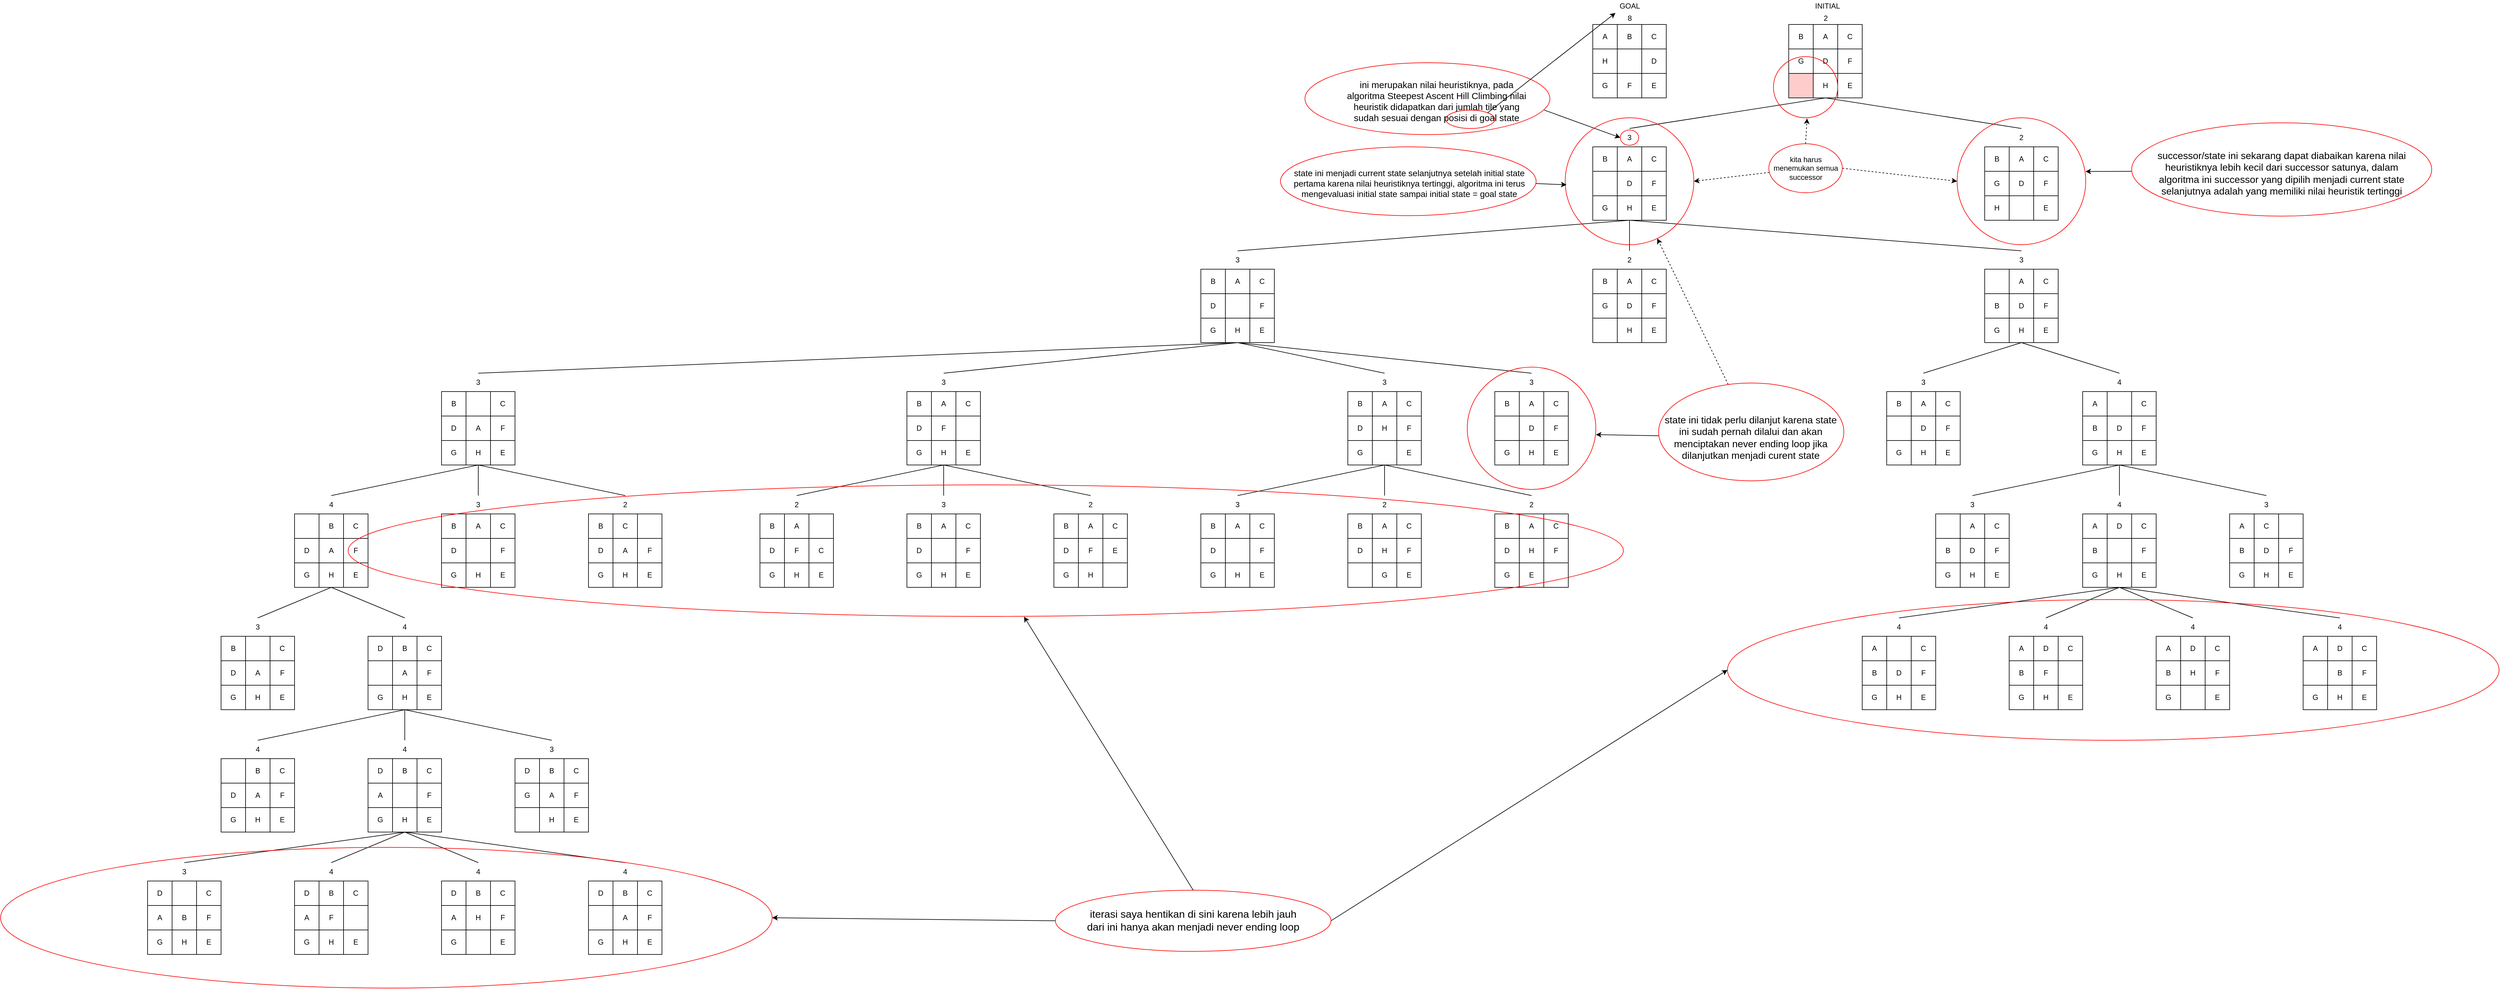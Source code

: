 <mxfile version="20.0.1" type="github">
  <diagram id="2poxJMnLSL92adYXe3FU" name="Page-1">
    <mxGraphModel dx="5495" dy="792" grid="1" gridSize="10" guides="1" tooltips="1" connect="1" arrows="1" fold="1" page="1" pageScale="1" pageWidth="827" pageHeight="1169" math="0" shadow="0">
      <root>
        <mxCell id="0" />
        <mxCell id="1" parent="0" />
        <mxCell id="I99wvbsR_PK-wBMDE9Ww-1" value="B" style="whiteSpace=wrap;html=1;aspect=fixed;fillColor=none;" parent="1" vertex="1">
          <mxGeometry x="-880" y="160" width="40" height="40" as="geometry" />
        </mxCell>
        <mxCell id="I99wvbsR_PK-wBMDE9Ww-2" value="A" style="whiteSpace=wrap;html=1;aspect=fixed;fillColor=none;" parent="1" vertex="1">
          <mxGeometry x="-840" y="160" width="40" height="40" as="geometry" />
        </mxCell>
        <mxCell id="I99wvbsR_PK-wBMDE9Ww-3" value="C" style="whiteSpace=wrap;html=1;aspect=fixed;fillColor=none;" parent="1" vertex="1">
          <mxGeometry x="-800" y="160" width="40" height="40" as="geometry" />
        </mxCell>
        <mxCell id="I99wvbsR_PK-wBMDE9Ww-5" value="G" style="whiteSpace=wrap;html=1;aspect=fixed;fillColor=none;" parent="1" vertex="1">
          <mxGeometry x="-880" y="200" width="40" height="40" as="geometry" />
        </mxCell>
        <mxCell id="I99wvbsR_PK-wBMDE9Ww-6" value="D" style="whiteSpace=wrap;html=1;aspect=fixed;fillColor=none;" parent="1" vertex="1">
          <mxGeometry x="-840" y="200" width="40" height="40" as="geometry" />
        </mxCell>
        <mxCell id="I99wvbsR_PK-wBMDE9Ww-7" value="F" style="whiteSpace=wrap;html=1;aspect=fixed;fillColor=none;" parent="1" vertex="1">
          <mxGeometry x="-800" y="200" width="40" height="40" as="geometry" />
        </mxCell>
        <mxCell id="I99wvbsR_PK-wBMDE9Ww-8" value="&amp;nbsp;" style="whiteSpace=wrap;html=1;aspect=fixed;fillColor=#FFCCCC;" parent="1" vertex="1">
          <mxGeometry x="-880" y="240" width="40" height="40" as="geometry" />
        </mxCell>
        <mxCell id="ehiQ1hNILa7bkIcDgDGE-205" style="edgeStyle=none;rounded=0;orthogonalLoop=1;jettySize=auto;html=1;exitX=0.5;exitY=1;exitDx=0;exitDy=0;entryX=0.5;entryY=0;entryDx=0;entryDy=0;endArrow=none;endFill=0;" parent="1" source="I99wvbsR_PK-wBMDE9Ww-9" target="I99wvbsR_PK-wBMDE9Ww-41" edge="1">
          <mxGeometry relative="1" as="geometry" />
        </mxCell>
        <mxCell id="ehiQ1hNILa7bkIcDgDGE-206" style="edgeStyle=none;rounded=0;orthogonalLoop=1;jettySize=auto;html=1;exitX=0.5;exitY=1;exitDx=0;exitDy=0;entryX=0.5;entryY=0;entryDx=0;entryDy=0;endArrow=none;endFill=0;" parent="1" source="I99wvbsR_PK-wBMDE9Ww-9" target="I99wvbsR_PK-wBMDE9Ww-42" edge="1">
          <mxGeometry relative="1" as="geometry" />
        </mxCell>
        <mxCell id="I99wvbsR_PK-wBMDE9Ww-9" value="H" style="whiteSpace=wrap;html=1;aspect=fixed;fillColor=none;" parent="1" vertex="1">
          <mxGeometry x="-840" y="240" width="40" height="40" as="geometry" />
        </mxCell>
        <mxCell id="I99wvbsR_PK-wBMDE9Ww-10" value="E" style="whiteSpace=wrap;html=1;aspect=fixed;fillColor=none;" parent="1" vertex="1">
          <mxGeometry x="-800" y="240" width="40" height="40" as="geometry" />
        </mxCell>
        <mxCell id="I99wvbsR_PK-wBMDE9Ww-11" value="B" style="whiteSpace=wrap;html=1;aspect=fixed;fillColor=none;" parent="1" vertex="1">
          <mxGeometry x="-1200" y="360" width="40" height="40" as="geometry" />
        </mxCell>
        <mxCell id="I99wvbsR_PK-wBMDE9Ww-12" value="A" style="whiteSpace=wrap;html=1;aspect=fixed;fillColor=none;" parent="1" vertex="1">
          <mxGeometry x="-1160" y="360" width="40" height="40" as="geometry" />
        </mxCell>
        <mxCell id="I99wvbsR_PK-wBMDE9Ww-13" value="C" style="whiteSpace=wrap;html=1;aspect=fixed;fillColor=none;" parent="1" vertex="1">
          <mxGeometry x="-1120" y="360" width="40" height="40" as="geometry" />
        </mxCell>
        <mxCell id="I99wvbsR_PK-wBMDE9Ww-14" value="G" style="whiteSpace=wrap;html=1;aspect=fixed;fillColor=none;" parent="1" vertex="1">
          <mxGeometry x="-1200" y="440" width="40" height="40" as="geometry" />
        </mxCell>
        <mxCell id="I99wvbsR_PK-wBMDE9Ww-15" value="D" style="whiteSpace=wrap;html=1;aspect=fixed;fillColor=none;" parent="1" vertex="1">
          <mxGeometry x="-1160" y="400" width="40" height="40" as="geometry" />
        </mxCell>
        <mxCell id="I99wvbsR_PK-wBMDE9Ww-16" value="F" style="whiteSpace=wrap;html=1;aspect=fixed;fillColor=none;" parent="1" vertex="1">
          <mxGeometry x="-1120" y="400" width="40" height="40" as="geometry" />
        </mxCell>
        <mxCell id="I99wvbsR_PK-wBMDE9Ww-17" value="&amp;nbsp;" style="whiteSpace=wrap;html=1;aspect=fixed;fillColor=none;" parent="1" vertex="1">
          <mxGeometry x="-1200" y="400" width="40" height="40" as="geometry" />
        </mxCell>
        <mxCell id="ehiQ1hNILa7bkIcDgDGE-202" style="rounded=0;orthogonalLoop=1;jettySize=auto;html=1;exitX=0.5;exitY=1;exitDx=0;exitDy=0;entryX=0.5;entryY=0;entryDx=0;entryDy=0;endArrow=none;endFill=0;" parent="1" source="I99wvbsR_PK-wBMDE9Ww-18" target="bhfK-TThYKtfHxrcCiIG-30" edge="1">
          <mxGeometry relative="1" as="geometry" />
        </mxCell>
        <mxCell id="ehiQ1hNILa7bkIcDgDGE-203" style="edgeStyle=none;rounded=0;orthogonalLoop=1;jettySize=auto;html=1;exitX=0.5;exitY=1;exitDx=0;exitDy=0;entryX=0.5;entryY=0;entryDx=0;entryDy=0;endArrow=none;endFill=0;" parent="1" source="I99wvbsR_PK-wBMDE9Ww-18" target="bhfK-TThYKtfHxrcCiIG-10" edge="1">
          <mxGeometry relative="1" as="geometry" />
        </mxCell>
        <mxCell id="ehiQ1hNILa7bkIcDgDGE-204" style="edgeStyle=none;rounded=0;orthogonalLoop=1;jettySize=auto;html=1;exitX=0.5;exitY=1;exitDx=0;exitDy=0;entryX=0.5;entryY=0;entryDx=0;entryDy=0;endArrow=none;endFill=0;" parent="1" source="I99wvbsR_PK-wBMDE9Ww-18" target="bhfK-TThYKtfHxrcCiIG-20" edge="1">
          <mxGeometry relative="1" as="geometry" />
        </mxCell>
        <mxCell id="I99wvbsR_PK-wBMDE9Ww-18" value="H" style="whiteSpace=wrap;html=1;aspect=fixed;fillColor=none;" parent="1" vertex="1">
          <mxGeometry x="-1160" y="440" width="40" height="40" as="geometry" />
        </mxCell>
        <mxCell id="I99wvbsR_PK-wBMDE9Ww-19" value="E" style="whiteSpace=wrap;html=1;aspect=fixed;fillColor=none;" parent="1" vertex="1">
          <mxGeometry x="-1120" y="440" width="40" height="40" as="geometry" />
        </mxCell>
        <mxCell id="I99wvbsR_PK-wBMDE9Ww-20" value="B" style="whiteSpace=wrap;html=1;aspect=fixed;fillColor=none;" parent="1" vertex="1">
          <mxGeometry x="-560" y="360" width="40" height="40" as="geometry" />
        </mxCell>
        <mxCell id="I99wvbsR_PK-wBMDE9Ww-21" value="A" style="whiteSpace=wrap;html=1;aspect=fixed;fillColor=none;" parent="1" vertex="1">
          <mxGeometry x="-520" y="360" width="40" height="40" as="geometry" />
        </mxCell>
        <mxCell id="I99wvbsR_PK-wBMDE9Ww-22" value="C" style="whiteSpace=wrap;html=1;aspect=fixed;fillColor=none;" parent="1" vertex="1">
          <mxGeometry x="-480" y="360" width="40" height="40" as="geometry" />
        </mxCell>
        <mxCell id="I99wvbsR_PK-wBMDE9Ww-23" value="G" style="whiteSpace=wrap;html=1;aspect=fixed;fillColor=none;" parent="1" vertex="1">
          <mxGeometry x="-560" y="400" width="40" height="40" as="geometry" />
        </mxCell>
        <mxCell id="I99wvbsR_PK-wBMDE9Ww-24" value="D" style="whiteSpace=wrap;html=1;aspect=fixed;fillColor=none;" parent="1" vertex="1">
          <mxGeometry x="-520" y="400" width="40" height="40" as="geometry" />
        </mxCell>
        <mxCell id="I99wvbsR_PK-wBMDE9Ww-25" value="F" style="whiteSpace=wrap;html=1;aspect=fixed;fillColor=none;" parent="1" vertex="1">
          <mxGeometry x="-480" y="400" width="40" height="40" as="geometry" />
        </mxCell>
        <mxCell id="I99wvbsR_PK-wBMDE9Ww-26" value="&amp;nbsp;" style="whiteSpace=wrap;html=1;aspect=fixed;fillColor=none;" parent="1" vertex="1">
          <mxGeometry x="-520" y="440" width="40" height="40" as="geometry" />
        </mxCell>
        <mxCell id="I99wvbsR_PK-wBMDE9Ww-27" value="H" style="whiteSpace=wrap;html=1;aspect=fixed;fillColor=none;" parent="1" vertex="1">
          <mxGeometry x="-560" y="440" width="40" height="40" as="geometry" />
        </mxCell>
        <mxCell id="I99wvbsR_PK-wBMDE9Ww-28" value="E" style="whiteSpace=wrap;html=1;aspect=fixed;fillColor=none;" parent="1" vertex="1">
          <mxGeometry x="-480" y="440" width="40" height="40" as="geometry" />
        </mxCell>
        <mxCell id="I99wvbsR_PK-wBMDE9Ww-29" value="B" style="whiteSpace=wrap;html=1;aspect=fixed;" parent="1" vertex="1">
          <mxGeometry x="-1160" y="160" width="40" height="40" as="geometry" />
        </mxCell>
        <mxCell id="I99wvbsR_PK-wBMDE9Ww-30" value="A" style="whiteSpace=wrap;html=1;aspect=fixed;" parent="1" vertex="1">
          <mxGeometry x="-1200" y="160" width="40" height="40" as="geometry" />
        </mxCell>
        <mxCell id="I99wvbsR_PK-wBMDE9Ww-31" value="C" style="whiteSpace=wrap;html=1;aspect=fixed;" parent="1" vertex="1">
          <mxGeometry x="-1120" y="160" width="40" height="40" as="geometry" />
        </mxCell>
        <mxCell id="I99wvbsR_PK-wBMDE9Ww-32" value="G" style="whiteSpace=wrap;html=1;aspect=fixed;" parent="1" vertex="1">
          <mxGeometry x="-1200" y="240" width="40" height="40" as="geometry" />
        </mxCell>
        <mxCell id="I99wvbsR_PK-wBMDE9Ww-33" value="D" style="whiteSpace=wrap;html=1;aspect=fixed;" parent="1" vertex="1">
          <mxGeometry x="-1120" y="200" width="40" height="40" as="geometry" />
        </mxCell>
        <mxCell id="I99wvbsR_PK-wBMDE9Ww-34" value="F" style="whiteSpace=wrap;html=1;aspect=fixed;" parent="1" vertex="1">
          <mxGeometry x="-1160" y="240" width="40" height="40" as="geometry" />
        </mxCell>
        <mxCell id="I99wvbsR_PK-wBMDE9Ww-35" value="&amp;nbsp;" style="whiteSpace=wrap;html=1;aspect=fixed;" parent="1" vertex="1">
          <mxGeometry x="-1160" y="200" width="40" height="40" as="geometry" />
        </mxCell>
        <mxCell id="I99wvbsR_PK-wBMDE9Ww-36" value="H" style="whiteSpace=wrap;html=1;aspect=fixed;" parent="1" vertex="1">
          <mxGeometry x="-1200" y="200" width="40" height="40" as="geometry" />
        </mxCell>
        <mxCell id="I99wvbsR_PK-wBMDE9Ww-37" value="E" style="whiteSpace=wrap;html=1;aspect=fixed;" parent="1" vertex="1">
          <mxGeometry x="-1120" y="240" width="40" height="40" as="geometry" />
        </mxCell>
        <mxCell id="I99wvbsR_PK-wBMDE9Ww-39" value="GOAL" style="text;html=1;align=center;verticalAlign=middle;resizable=0;points=[];autosize=1;strokeColor=none;fillColor=none;" parent="1" vertex="1">
          <mxGeometry x="-1165" y="120" width="50" height="20" as="geometry" />
        </mxCell>
        <mxCell id="I99wvbsR_PK-wBMDE9Ww-40" value="INITIAL" style="text;html=1;align=center;verticalAlign=middle;resizable=0;points=[];autosize=1;strokeColor=none;fillColor=none;" parent="1" vertex="1">
          <mxGeometry x="-842.5" y="120" width="50" height="20" as="geometry" />
        </mxCell>
        <mxCell id="I99wvbsR_PK-wBMDE9Ww-41" value="3" style="text;html=1;strokeColor=none;fillColor=none;align=center;verticalAlign=middle;whiteSpace=wrap;rounded=0;" parent="1" vertex="1">
          <mxGeometry x="-1170" y="330" width="60" height="30" as="geometry" />
        </mxCell>
        <mxCell id="I99wvbsR_PK-wBMDE9Ww-42" value="2" style="text;html=1;strokeColor=none;fillColor=none;align=center;verticalAlign=middle;whiteSpace=wrap;rounded=0;" parent="1" vertex="1">
          <mxGeometry x="-530" y="330" width="60" height="30" as="geometry" />
        </mxCell>
        <mxCell id="bhfK-TThYKtfHxrcCiIG-1" value="B" style="whiteSpace=wrap;html=1;aspect=fixed;fillColor=none;" parent="1" vertex="1">
          <mxGeometry x="-1840" y="560" width="40" height="40" as="geometry" />
        </mxCell>
        <mxCell id="bhfK-TThYKtfHxrcCiIG-2" value="A" style="whiteSpace=wrap;html=1;aspect=fixed;fillColor=none;" parent="1" vertex="1">
          <mxGeometry x="-1800" y="560" width="40" height="40" as="geometry" />
        </mxCell>
        <mxCell id="bhfK-TThYKtfHxrcCiIG-3" value="C" style="whiteSpace=wrap;html=1;aspect=fixed;fillColor=none;" parent="1" vertex="1">
          <mxGeometry x="-1760" y="560" width="40" height="40" as="geometry" />
        </mxCell>
        <mxCell id="bhfK-TThYKtfHxrcCiIG-4" value="G" style="whiteSpace=wrap;html=1;aspect=fixed;fillColor=none;" parent="1" vertex="1">
          <mxGeometry x="-1840" y="640" width="40" height="40" as="geometry" />
        </mxCell>
        <mxCell id="bhfK-TThYKtfHxrcCiIG-5" value="D" style="whiteSpace=wrap;html=1;aspect=fixed;fillColor=none;" parent="1" vertex="1">
          <mxGeometry x="-1840" y="600" width="40" height="40" as="geometry" />
        </mxCell>
        <mxCell id="bhfK-TThYKtfHxrcCiIG-6" value="F" style="whiteSpace=wrap;html=1;aspect=fixed;fillColor=none;" parent="1" vertex="1">
          <mxGeometry x="-1760" y="600" width="40" height="40" as="geometry" />
        </mxCell>
        <mxCell id="bhfK-TThYKtfHxrcCiIG-7" value="&amp;nbsp;" style="whiteSpace=wrap;html=1;aspect=fixed;fillColor=none;" parent="1" vertex="1">
          <mxGeometry x="-1800" y="600" width="40" height="40" as="geometry" />
        </mxCell>
        <mxCell id="ehiQ1hNILa7bkIcDgDGE-207" style="edgeStyle=none;rounded=0;orthogonalLoop=1;jettySize=auto;html=1;exitX=0.5;exitY=1;exitDx=0;exitDy=0;entryX=0.5;entryY=0;entryDx=0;entryDy=0;endArrow=none;endFill=0;" parent="1" source="bhfK-TThYKtfHxrcCiIG-8" target="ehiQ1hNILa7bkIcDgDGE-40" edge="1">
          <mxGeometry relative="1" as="geometry" />
        </mxCell>
        <mxCell id="ehiQ1hNILa7bkIcDgDGE-208" style="edgeStyle=none;rounded=0;orthogonalLoop=1;jettySize=auto;html=1;exitX=0.5;exitY=1;exitDx=0;exitDy=0;entryX=0.5;entryY=0;entryDx=0;entryDy=0;endArrow=none;endFill=0;" parent="1" source="bhfK-TThYKtfHxrcCiIG-8" target="ehiQ1hNILa7bkIcDgDGE-10" edge="1">
          <mxGeometry relative="1" as="geometry" />
        </mxCell>
        <mxCell id="ehiQ1hNILa7bkIcDgDGE-209" style="edgeStyle=none;rounded=0;orthogonalLoop=1;jettySize=auto;html=1;exitX=0.5;exitY=1;exitDx=0;exitDy=0;entryX=0.5;entryY=0;entryDx=0;entryDy=0;endArrow=none;endFill=0;" parent="1" source="bhfK-TThYKtfHxrcCiIG-8" target="ehiQ1hNILa7bkIcDgDGE-20" edge="1">
          <mxGeometry relative="1" as="geometry" />
        </mxCell>
        <mxCell id="ehiQ1hNILa7bkIcDgDGE-210" style="edgeStyle=none;rounded=0;orthogonalLoop=1;jettySize=auto;html=1;exitX=0.5;exitY=1;exitDx=0;exitDy=0;entryX=0.5;entryY=0;entryDx=0;entryDy=0;endArrow=none;endFill=0;" parent="1" source="bhfK-TThYKtfHxrcCiIG-8" target="ehiQ1hNILa7bkIcDgDGE-30" edge="1">
          <mxGeometry relative="1" as="geometry" />
        </mxCell>
        <mxCell id="bhfK-TThYKtfHxrcCiIG-8" value="H" style="whiteSpace=wrap;html=1;aspect=fixed;fillColor=none;" parent="1" vertex="1">
          <mxGeometry x="-1800" y="640" width="40" height="40" as="geometry" />
        </mxCell>
        <mxCell id="bhfK-TThYKtfHxrcCiIG-9" value="E" style="whiteSpace=wrap;html=1;aspect=fixed;fillColor=none;" parent="1" vertex="1">
          <mxGeometry x="-1760" y="640" width="40" height="40" as="geometry" />
        </mxCell>
        <mxCell id="bhfK-TThYKtfHxrcCiIG-10" value="3" style="text;html=1;strokeColor=none;fillColor=none;align=center;verticalAlign=middle;whiteSpace=wrap;rounded=0;" parent="1" vertex="1">
          <mxGeometry x="-1810" y="530" width="60" height="30" as="geometry" />
        </mxCell>
        <mxCell id="bhfK-TThYKtfHxrcCiIG-11" value="B" style="whiteSpace=wrap;html=1;aspect=fixed;fillColor=none;" parent="1" vertex="1">
          <mxGeometry x="-560" y="600" width="40" height="40" as="geometry" />
        </mxCell>
        <mxCell id="bhfK-TThYKtfHxrcCiIG-12" value="A" style="whiteSpace=wrap;html=1;aspect=fixed;fillColor=none;" parent="1" vertex="1">
          <mxGeometry x="-520" y="560" width="40" height="40" as="geometry" />
        </mxCell>
        <mxCell id="bhfK-TThYKtfHxrcCiIG-13" value="C" style="whiteSpace=wrap;html=1;aspect=fixed;fillColor=none;" parent="1" vertex="1">
          <mxGeometry x="-480" y="560" width="40" height="40" as="geometry" />
        </mxCell>
        <mxCell id="bhfK-TThYKtfHxrcCiIG-14" value="G" style="whiteSpace=wrap;html=1;aspect=fixed;fillColor=none;" parent="1" vertex="1">
          <mxGeometry x="-560" y="640" width="40" height="40" as="geometry" />
        </mxCell>
        <mxCell id="bhfK-TThYKtfHxrcCiIG-15" value="D" style="whiteSpace=wrap;html=1;aspect=fixed;fillColor=none;" parent="1" vertex="1">
          <mxGeometry x="-520" y="600" width="40" height="40" as="geometry" />
        </mxCell>
        <mxCell id="bhfK-TThYKtfHxrcCiIG-16" value="F" style="whiteSpace=wrap;html=1;aspect=fixed;fillColor=none;" parent="1" vertex="1">
          <mxGeometry x="-480" y="600" width="40" height="40" as="geometry" />
        </mxCell>
        <mxCell id="bhfK-TThYKtfHxrcCiIG-17" value="&amp;nbsp;" style="whiteSpace=wrap;html=1;aspect=fixed;fillColor=none;" parent="1" vertex="1">
          <mxGeometry x="-560" y="560" width="40" height="40" as="geometry" />
        </mxCell>
        <mxCell id="ehiQ1hNILa7bkIcDgDGE-211" style="edgeStyle=none;rounded=0;orthogonalLoop=1;jettySize=auto;html=1;exitX=0.5;exitY=1;exitDx=0;exitDy=0;entryX=0.5;entryY=0;entryDx=0;entryDy=0;endArrow=none;endFill=0;" parent="1" source="bhfK-TThYKtfHxrcCiIG-18" target="bhfK-TThYKtfHxrcCiIG-41" edge="1">
          <mxGeometry relative="1" as="geometry" />
        </mxCell>
        <mxCell id="ehiQ1hNILa7bkIcDgDGE-212" style="edgeStyle=none;rounded=0;orthogonalLoop=1;jettySize=auto;html=1;exitX=0.5;exitY=1;exitDx=0;exitDy=0;entryX=0.5;entryY=0;entryDx=0;entryDy=0;endArrow=none;endFill=0;" parent="1" source="bhfK-TThYKtfHxrcCiIG-18" target="bhfK-TThYKtfHxrcCiIG-51" edge="1">
          <mxGeometry relative="1" as="geometry" />
        </mxCell>
        <mxCell id="bhfK-TThYKtfHxrcCiIG-18" value="H" style="whiteSpace=wrap;html=1;aspect=fixed;fillColor=none;" parent="1" vertex="1">
          <mxGeometry x="-520" y="640" width="40" height="40" as="geometry" />
        </mxCell>
        <mxCell id="bhfK-TThYKtfHxrcCiIG-19" value="E" style="whiteSpace=wrap;html=1;aspect=fixed;fillColor=none;" parent="1" vertex="1">
          <mxGeometry x="-480" y="640" width="40" height="40" as="geometry" />
        </mxCell>
        <mxCell id="bhfK-TThYKtfHxrcCiIG-20" value="3" style="text;html=1;strokeColor=none;fillColor=none;align=center;verticalAlign=middle;whiteSpace=wrap;rounded=0;" parent="1" vertex="1">
          <mxGeometry x="-530" y="530" width="60" height="30" as="geometry" />
        </mxCell>
        <mxCell id="bhfK-TThYKtfHxrcCiIG-21" value="B" style="whiteSpace=wrap;html=1;aspect=fixed;fillColor=none;" parent="1" vertex="1">
          <mxGeometry x="-1200" y="560" width="40" height="40" as="geometry" />
        </mxCell>
        <mxCell id="bhfK-TThYKtfHxrcCiIG-22" value="A" style="whiteSpace=wrap;html=1;aspect=fixed;fillColor=none;" parent="1" vertex="1">
          <mxGeometry x="-1160" y="560" width="40" height="40" as="geometry" />
        </mxCell>
        <mxCell id="bhfK-TThYKtfHxrcCiIG-23" value="C" style="whiteSpace=wrap;html=1;aspect=fixed;fillColor=none;" parent="1" vertex="1">
          <mxGeometry x="-1120" y="560" width="40" height="40" as="geometry" />
        </mxCell>
        <mxCell id="bhfK-TThYKtfHxrcCiIG-24" value="G" style="whiteSpace=wrap;html=1;aspect=fixed;fillColor=none;" parent="1" vertex="1">
          <mxGeometry x="-1200" y="600" width="40" height="40" as="geometry" />
        </mxCell>
        <mxCell id="bhfK-TThYKtfHxrcCiIG-25" value="D" style="whiteSpace=wrap;html=1;aspect=fixed;fillColor=none;" parent="1" vertex="1">
          <mxGeometry x="-1160" y="600" width="40" height="40" as="geometry" />
        </mxCell>
        <mxCell id="bhfK-TThYKtfHxrcCiIG-26" value="F" style="whiteSpace=wrap;html=1;aspect=fixed;fillColor=none;" parent="1" vertex="1">
          <mxGeometry x="-1120" y="600" width="40" height="40" as="geometry" />
        </mxCell>
        <mxCell id="bhfK-TThYKtfHxrcCiIG-27" value="&amp;nbsp;" style="whiteSpace=wrap;html=1;aspect=fixed;fillColor=none;" parent="1" vertex="1">
          <mxGeometry x="-1200" y="640" width="40" height="40" as="geometry" />
        </mxCell>
        <mxCell id="bhfK-TThYKtfHxrcCiIG-28" value="H" style="whiteSpace=wrap;html=1;aspect=fixed;fillColor=none;" parent="1" vertex="1">
          <mxGeometry x="-1160" y="640" width="40" height="40" as="geometry" />
        </mxCell>
        <mxCell id="bhfK-TThYKtfHxrcCiIG-29" value="E" style="whiteSpace=wrap;html=1;aspect=fixed;fillColor=none;" parent="1" vertex="1">
          <mxGeometry x="-1120" y="640" width="40" height="40" as="geometry" />
        </mxCell>
        <mxCell id="bhfK-TThYKtfHxrcCiIG-30" value="2" style="text;html=1;strokeColor=none;fillColor=none;align=center;verticalAlign=middle;whiteSpace=wrap;rounded=0;" parent="1" vertex="1">
          <mxGeometry x="-1170" y="530" width="60" height="30" as="geometry" />
        </mxCell>
        <mxCell id="bhfK-TThYKtfHxrcCiIG-32" value="B" style="whiteSpace=wrap;html=1;aspect=fixed;fillColor=none;" parent="1" vertex="1">
          <mxGeometry x="-720" y="760" width="40" height="40" as="geometry" />
        </mxCell>
        <mxCell id="bhfK-TThYKtfHxrcCiIG-33" value="A" style="whiteSpace=wrap;html=1;aspect=fixed;fillColor=none;" parent="1" vertex="1">
          <mxGeometry x="-680" y="760" width="40" height="40" as="geometry" />
        </mxCell>
        <mxCell id="bhfK-TThYKtfHxrcCiIG-34" value="C" style="whiteSpace=wrap;html=1;aspect=fixed;fillColor=none;" parent="1" vertex="1">
          <mxGeometry x="-640" y="760" width="40" height="40" as="geometry" />
        </mxCell>
        <mxCell id="bhfK-TThYKtfHxrcCiIG-35" value="G" style="whiteSpace=wrap;html=1;aspect=fixed;fillColor=none;" parent="1" vertex="1">
          <mxGeometry x="-720" y="840" width="40" height="40" as="geometry" />
        </mxCell>
        <mxCell id="bhfK-TThYKtfHxrcCiIG-36" value="D" style="whiteSpace=wrap;html=1;aspect=fixed;fillColor=none;" parent="1" vertex="1">
          <mxGeometry x="-680" y="800" width="40" height="40" as="geometry" />
        </mxCell>
        <mxCell id="bhfK-TThYKtfHxrcCiIG-37" value="F" style="whiteSpace=wrap;html=1;aspect=fixed;fillColor=none;" parent="1" vertex="1">
          <mxGeometry x="-640" y="800" width="40" height="40" as="geometry" />
        </mxCell>
        <mxCell id="bhfK-TThYKtfHxrcCiIG-38" value="&amp;nbsp;" style="whiteSpace=wrap;html=1;aspect=fixed;fillColor=none;" parent="1" vertex="1">
          <mxGeometry x="-720" y="800" width="40" height="40" as="geometry" />
        </mxCell>
        <mxCell id="bhfK-TThYKtfHxrcCiIG-39" value="H" style="whiteSpace=wrap;html=1;aspect=fixed;fillColor=none;" parent="1" vertex="1">
          <mxGeometry x="-680" y="840" width="40" height="40" as="geometry" />
        </mxCell>
        <mxCell id="bhfK-TThYKtfHxrcCiIG-40" value="E" style="whiteSpace=wrap;html=1;aspect=fixed;fillColor=none;" parent="1" vertex="1">
          <mxGeometry x="-640" y="840" width="40" height="40" as="geometry" />
        </mxCell>
        <mxCell id="bhfK-TThYKtfHxrcCiIG-41" value="3" style="text;html=1;strokeColor=none;fillColor=none;align=center;verticalAlign=middle;whiteSpace=wrap;rounded=0;" parent="1" vertex="1">
          <mxGeometry x="-690" y="730" width="60" height="30" as="geometry" />
        </mxCell>
        <mxCell id="bhfK-TThYKtfHxrcCiIG-42" value="B" style="whiteSpace=wrap;html=1;aspect=fixed;fillColor=none;" parent="1" vertex="1">
          <mxGeometry x="-400" y="800" width="40" height="40" as="geometry" />
        </mxCell>
        <mxCell id="bhfK-TThYKtfHxrcCiIG-43" value="A" style="whiteSpace=wrap;html=1;aspect=fixed;fillColor=none;" parent="1" vertex="1">
          <mxGeometry x="-400" y="760" width="40" height="40" as="geometry" />
        </mxCell>
        <mxCell id="bhfK-TThYKtfHxrcCiIG-44" value="C" style="whiteSpace=wrap;html=1;aspect=fixed;fillColor=none;" parent="1" vertex="1">
          <mxGeometry x="-320" y="760" width="40" height="40" as="geometry" />
        </mxCell>
        <mxCell id="bhfK-TThYKtfHxrcCiIG-45" value="G" style="whiteSpace=wrap;html=1;aspect=fixed;fillColor=none;" parent="1" vertex="1">
          <mxGeometry x="-400" y="840" width="40" height="40" as="geometry" />
        </mxCell>
        <mxCell id="bhfK-TThYKtfHxrcCiIG-46" value="D" style="whiteSpace=wrap;html=1;aspect=fixed;fillColor=none;" parent="1" vertex="1">
          <mxGeometry x="-360" y="800" width="40" height="40" as="geometry" />
        </mxCell>
        <mxCell id="bhfK-TThYKtfHxrcCiIG-47" value="F" style="whiteSpace=wrap;html=1;aspect=fixed;fillColor=none;" parent="1" vertex="1">
          <mxGeometry x="-320" y="800" width="40" height="40" as="geometry" />
        </mxCell>
        <mxCell id="bhfK-TThYKtfHxrcCiIG-48" value="&amp;nbsp;" style="whiteSpace=wrap;html=1;aspect=fixed;fillColor=none;" parent="1" vertex="1">
          <mxGeometry x="-360" y="760" width="40" height="40" as="geometry" />
        </mxCell>
        <mxCell id="ehiQ1hNILa7bkIcDgDGE-213" style="edgeStyle=none;rounded=0;orthogonalLoop=1;jettySize=auto;html=1;exitX=0.5;exitY=1;exitDx=0;exitDy=0;entryX=0.5;entryY=0;entryDx=0;entryDy=0;endArrow=none;endFill=0;" parent="1" source="bhfK-TThYKtfHxrcCiIG-49" target="bhfK-TThYKtfHxrcCiIG-71" edge="1">
          <mxGeometry relative="1" as="geometry" />
        </mxCell>
        <mxCell id="ehiQ1hNILa7bkIcDgDGE-214" style="edgeStyle=none;rounded=0;orthogonalLoop=1;jettySize=auto;html=1;exitX=0.5;exitY=1;exitDx=0;exitDy=0;entryX=0.5;entryY=0;entryDx=0;entryDy=0;endArrow=none;endFill=0;" parent="1" source="bhfK-TThYKtfHxrcCiIG-49" target="bhfK-TThYKtfHxrcCiIG-81" edge="1">
          <mxGeometry relative="1" as="geometry" />
        </mxCell>
        <mxCell id="ehiQ1hNILa7bkIcDgDGE-215" style="edgeStyle=none;rounded=0;orthogonalLoop=1;jettySize=auto;html=1;exitX=0.5;exitY=1;exitDx=0;exitDy=0;entryX=0.5;entryY=0;entryDx=0;entryDy=0;endArrow=none;endFill=0;" parent="1" source="bhfK-TThYKtfHxrcCiIG-49" target="bhfK-TThYKtfHxrcCiIG-61" edge="1">
          <mxGeometry relative="1" as="geometry" />
        </mxCell>
        <mxCell id="bhfK-TThYKtfHxrcCiIG-49" value="H" style="whiteSpace=wrap;html=1;aspect=fixed;fillColor=none;" parent="1" vertex="1">
          <mxGeometry x="-360" y="840" width="40" height="40" as="geometry" />
        </mxCell>
        <mxCell id="bhfK-TThYKtfHxrcCiIG-50" value="E" style="whiteSpace=wrap;html=1;aspect=fixed;fillColor=none;" parent="1" vertex="1">
          <mxGeometry x="-320" y="840" width="40" height="40" as="geometry" />
        </mxCell>
        <mxCell id="bhfK-TThYKtfHxrcCiIG-51" value="4" style="text;html=1;strokeColor=none;fillColor=none;align=center;verticalAlign=middle;whiteSpace=wrap;rounded=0;" parent="1" vertex="1">
          <mxGeometry x="-370" y="730" width="60" height="30" as="geometry" />
        </mxCell>
        <mxCell id="bhfK-TThYKtfHxrcCiIG-52" value="B" style="whiteSpace=wrap;html=1;aspect=fixed;fillColor=none;" parent="1" vertex="1">
          <mxGeometry x="-400" y="1000" width="40" height="40" as="geometry" />
        </mxCell>
        <mxCell id="bhfK-TThYKtfHxrcCiIG-53" value="A" style="whiteSpace=wrap;html=1;aspect=fixed;fillColor=none;" parent="1" vertex="1">
          <mxGeometry x="-400" y="960" width="40" height="40" as="geometry" />
        </mxCell>
        <mxCell id="bhfK-TThYKtfHxrcCiIG-54" value="C" style="whiteSpace=wrap;html=1;aspect=fixed;fillColor=none;" parent="1" vertex="1">
          <mxGeometry x="-320" y="960" width="40" height="40" as="geometry" />
        </mxCell>
        <mxCell id="bhfK-TThYKtfHxrcCiIG-55" value="G" style="whiteSpace=wrap;html=1;aspect=fixed;fillColor=none;" parent="1" vertex="1">
          <mxGeometry x="-400" y="1040" width="40" height="40" as="geometry" />
        </mxCell>
        <mxCell id="bhfK-TThYKtfHxrcCiIG-56" value="D" style="whiteSpace=wrap;html=1;aspect=fixed;fillColor=none;" parent="1" vertex="1">
          <mxGeometry x="-360" y="960" width="40" height="40" as="geometry" />
        </mxCell>
        <mxCell id="bhfK-TThYKtfHxrcCiIG-57" value="F" style="whiteSpace=wrap;html=1;aspect=fixed;fillColor=none;" parent="1" vertex="1">
          <mxGeometry x="-320" y="1000" width="40" height="40" as="geometry" />
        </mxCell>
        <mxCell id="bhfK-TThYKtfHxrcCiIG-58" value="&amp;nbsp;" style="whiteSpace=wrap;html=1;aspect=fixed;fillColor=none;" parent="1" vertex="1">
          <mxGeometry x="-360" y="1000" width="40" height="40" as="geometry" />
        </mxCell>
        <mxCell id="ehiQ1hNILa7bkIcDgDGE-216" style="edgeStyle=none;rounded=0;orthogonalLoop=1;jettySize=auto;html=1;exitX=0.5;exitY=1;exitDx=0;exitDy=0;entryX=0.5;entryY=0;entryDx=0;entryDy=0;endArrow=none;endFill=0;" parent="1" source="bhfK-TThYKtfHxrcCiIG-59" target="bhfK-TThYKtfHxrcCiIG-91" edge="1">
          <mxGeometry relative="1" as="geometry" />
        </mxCell>
        <mxCell id="ehiQ1hNILa7bkIcDgDGE-217" style="edgeStyle=none;rounded=0;orthogonalLoop=1;jettySize=auto;html=1;exitX=0.5;exitY=1;exitDx=0;exitDy=0;entryX=0.5;entryY=0;entryDx=0;entryDy=0;endArrow=none;endFill=0;" parent="1" source="bhfK-TThYKtfHxrcCiIG-59" target="bhfK-TThYKtfHxrcCiIG-101" edge="1">
          <mxGeometry relative="1" as="geometry" />
        </mxCell>
        <mxCell id="ehiQ1hNILa7bkIcDgDGE-218" style="edgeStyle=none;rounded=0;orthogonalLoop=1;jettySize=auto;html=1;exitX=0.5;exitY=1;exitDx=0;exitDy=0;entryX=0.5;entryY=0;entryDx=0;entryDy=0;endArrow=none;endFill=0;" parent="1" source="bhfK-TThYKtfHxrcCiIG-59" target="bhfK-TThYKtfHxrcCiIG-111" edge="1">
          <mxGeometry relative="1" as="geometry" />
        </mxCell>
        <mxCell id="ehiQ1hNILa7bkIcDgDGE-219" style="edgeStyle=none;rounded=0;orthogonalLoop=1;jettySize=auto;html=1;exitX=0.5;exitY=1;exitDx=0;exitDy=0;entryX=0.5;entryY=0;entryDx=0;entryDy=0;endArrow=none;endFill=0;" parent="1" source="bhfK-TThYKtfHxrcCiIG-59" target="bhfK-TThYKtfHxrcCiIG-121" edge="1">
          <mxGeometry relative="1" as="geometry" />
        </mxCell>
        <mxCell id="bhfK-TThYKtfHxrcCiIG-59" value="H" style="whiteSpace=wrap;html=1;aspect=fixed;fillColor=none;" parent="1" vertex="1">
          <mxGeometry x="-360" y="1040" width="40" height="40" as="geometry" />
        </mxCell>
        <mxCell id="bhfK-TThYKtfHxrcCiIG-60" value="E" style="whiteSpace=wrap;html=1;aspect=fixed;fillColor=none;" parent="1" vertex="1">
          <mxGeometry x="-320" y="1040" width="40" height="40" as="geometry" />
        </mxCell>
        <mxCell id="bhfK-TThYKtfHxrcCiIG-61" value="4" style="text;html=1;strokeColor=none;fillColor=none;align=center;verticalAlign=middle;whiteSpace=wrap;rounded=0;" parent="1" vertex="1">
          <mxGeometry x="-370" y="930" width="60" height="30" as="geometry" />
        </mxCell>
        <mxCell id="bhfK-TThYKtfHxrcCiIG-62" value="B" style="whiteSpace=wrap;html=1;aspect=fixed;fillColor=none;" parent="1" vertex="1">
          <mxGeometry x="-640" y="1000" width="40" height="40" as="geometry" />
        </mxCell>
        <mxCell id="bhfK-TThYKtfHxrcCiIG-63" value="A" style="whiteSpace=wrap;html=1;aspect=fixed;fillColor=none;" parent="1" vertex="1">
          <mxGeometry x="-600" y="960" width="40" height="40" as="geometry" />
        </mxCell>
        <mxCell id="bhfK-TThYKtfHxrcCiIG-64" value="C" style="whiteSpace=wrap;html=1;aspect=fixed;fillColor=none;" parent="1" vertex="1">
          <mxGeometry x="-560" y="960" width="40" height="40" as="geometry" />
        </mxCell>
        <mxCell id="bhfK-TThYKtfHxrcCiIG-65" value="G" style="whiteSpace=wrap;html=1;aspect=fixed;fillColor=none;" parent="1" vertex="1">
          <mxGeometry x="-640" y="1040" width="40" height="40" as="geometry" />
        </mxCell>
        <mxCell id="bhfK-TThYKtfHxrcCiIG-66" value="D" style="whiteSpace=wrap;html=1;aspect=fixed;fillColor=none;" parent="1" vertex="1">
          <mxGeometry x="-600" y="1000" width="40" height="40" as="geometry" />
        </mxCell>
        <mxCell id="bhfK-TThYKtfHxrcCiIG-67" value="F" style="whiteSpace=wrap;html=1;aspect=fixed;fillColor=none;" parent="1" vertex="1">
          <mxGeometry x="-560" y="1000" width="40" height="40" as="geometry" />
        </mxCell>
        <mxCell id="bhfK-TThYKtfHxrcCiIG-68" value="&amp;nbsp;" style="whiteSpace=wrap;html=1;aspect=fixed;fillColor=none;" parent="1" vertex="1">
          <mxGeometry x="-640" y="960" width="40" height="40" as="geometry" />
        </mxCell>
        <mxCell id="bhfK-TThYKtfHxrcCiIG-69" value="H" style="whiteSpace=wrap;html=1;aspect=fixed;fillColor=none;" parent="1" vertex="1">
          <mxGeometry x="-600" y="1040" width="40" height="40" as="geometry" />
        </mxCell>
        <mxCell id="bhfK-TThYKtfHxrcCiIG-70" value="E" style="whiteSpace=wrap;html=1;aspect=fixed;fillColor=none;" parent="1" vertex="1">
          <mxGeometry x="-560" y="1040" width="40" height="40" as="geometry" />
        </mxCell>
        <mxCell id="bhfK-TThYKtfHxrcCiIG-71" value="3" style="text;html=1;strokeColor=none;fillColor=none;align=center;verticalAlign=middle;whiteSpace=wrap;rounded=0;" parent="1" vertex="1">
          <mxGeometry x="-610" y="930" width="60" height="30" as="geometry" />
        </mxCell>
        <mxCell id="bhfK-TThYKtfHxrcCiIG-72" value="B" style="whiteSpace=wrap;html=1;aspect=fixed;fillColor=none;" parent="1" vertex="1">
          <mxGeometry x="-160" y="1000" width="40" height="40" as="geometry" />
        </mxCell>
        <mxCell id="bhfK-TThYKtfHxrcCiIG-73" value="A" style="whiteSpace=wrap;html=1;aspect=fixed;fillColor=none;" parent="1" vertex="1">
          <mxGeometry x="-160" y="960" width="40" height="40" as="geometry" />
        </mxCell>
        <mxCell id="bhfK-TThYKtfHxrcCiIG-74" value="C" style="whiteSpace=wrap;html=1;aspect=fixed;fillColor=none;" parent="1" vertex="1">
          <mxGeometry x="-120" y="960" width="40" height="40" as="geometry" />
        </mxCell>
        <mxCell id="bhfK-TThYKtfHxrcCiIG-75" value="G" style="whiteSpace=wrap;html=1;aspect=fixed;fillColor=none;" parent="1" vertex="1">
          <mxGeometry x="-160" y="1040" width="40" height="40" as="geometry" />
        </mxCell>
        <mxCell id="bhfK-TThYKtfHxrcCiIG-76" value="D" style="whiteSpace=wrap;html=1;aspect=fixed;fillColor=none;" parent="1" vertex="1">
          <mxGeometry x="-120" y="1000" width="40" height="40" as="geometry" />
        </mxCell>
        <mxCell id="bhfK-TThYKtfHxrcCiIG-77" value="F" style="whiteSpace=wrap;html=1;aspect=fixed;fillColor=none;" parent="1" vertex="1">
          <mxGeometry x="-80" y="1000" width="40" height="40" as="geometry" />
        </mxCell>
        <mxCell id="bhfK-TThYKtfHxrcCiIG-78" value="&amp;nbsp;" style="whiteSpace=wrap;html=1;aspect=fixed;fillColor=none;" parent="1" vertex="1">
          <mxGeometry x="-80" y="960" width="40" height="40" as="geometry" />
        </mxCell>
        <mxCell id="bhfK-TThYKtfHxrcCiIG-79" value="H" style="whiteSpace=wrap;html=1;aspect=fixed;fillColor=none;" parent="1" vertex="1">
          <mxGeometry x="-120" y="1040" width="40" height="40" as="geometry" />
        </mxCell>
        <mxCell id="bhfK-TThYKtfHxrcCiIG-80" value="E" style="whiteSpace=wrap;html=1;aspect=fixed;fillColor=none;" parent="1" vertex="1">
          <mxGeometry x="-80" y="1040" width="40" height="40" as="geometry" />
        </mxCell>
        <mxCell id="bhfK-TThYKtfHxrcCiIG-81" value="3" style="text;html=1;strokeColor=none;fillColor=none;align=center;verticalAlign=middle;whiteSpace=wrap;rounded=0;" parent="1" vertex="1">
          <mxGeometry x="-130" y="930" width="60" height="30" as="geometry" />
        </mxCell>
        <mxCell id="bhfK-TThYKtfHxrcCiIG-82" value="B" style="whiteSpace=wrap;html=1;aspect=fixed;fillColor=none;" parent="1" vertex="1">
          <mxGeometry x="-520" y="1200" width="40" height="40" as="geometry" />
        </mxCell>
        <mxCell id="bhfK-TThYKtfHxrcCiIG-83" value="A" style="whiteSpace=wrap;html=1;aspect=fixed;fillColor=none;" parent="1" vertex="1">
          <mxGeometry x="-520" y="1160" width="40" height="40" as="geometry" />
        </mxCell>
        <mxCell id="bhfK-TThYKtfHxrcCiIG-84" value="C" style="whiteSpace=wrap;html=1;aspect=fixed;fillColor=none;" parent="1" vertex="1">
          <mxGeometry x="-440" y="1160" width="40" height="40" as="geometry" />
        </mxCell>
        <mxCell id="bhfK-TThYKtfHxrcCiIG-85" value="G" style="whiteSpace=wrap;html=1;aspect=fixed;fillColor=none;" parent="1" vertex="1">
          <mxGeometry x="-520" y="1240" width="40" height="40" as="geometry" />
        </mxCell>
        <mxCell id="bhfK-TThYKtfHxrcCiIG-86" value="D" style="whiteSpace=wrap;html=1;aspect=fixed;fillColor=none;" parent="1" vertex="1">
          <mxGeometry x="-480" y="1160" width="40" height="40" as="geometry" />
        </mxCell>
        <mxCell id="bhfK-TThYKtfHxrcCiIG-87" value="F" style="whiteSpace=wrap;html=1;aspect=fixed;fillColor=none;" parent="1" vertex="1">
          <mxGeometry x="-480" y="1200" width="40" height="40" as="geometry" />
        </mxCell>
        <mxCell id="bhfK-TThYKtfHxrcCiIG-88" value="&amp;nbsp;" style="whiteSpace=wrap;html=1;aspect=fixed;fillColor=none;" parent="1" vertex="1">
          <mxGeometry x="-440" y="1200" width="40" height="40" as="geometry" />
        </mxCell>
        <mxCell id="bhfK-TThYKtfHxrcCiIG-89" value="H" style="whiteSpace=wrap;html=1;aspect=fixed;fillColor=none;" parent="1" vertex="1">
          <mxGeometry x="-480" y="1240" width="40" height="40" as="geometry" />
        </mxCell>
        <mxCell id="bhfK-TThYKtfHxrcCiIG-90" value="E" style="whiteSpace=wrap;html=1;aspect=fixed;fillColor=none;" parent="1" vertex="1">
          <mxGeometry x="-440" y="1240" width="40" height="40" as="geometry" />
        </mxCell>
        <mxCell id="bhfK-TThYKtfHxrcCiIG-91" value="4" style="text;html=1;strokeColor=none;fillColor=none;align=center;verticalAlign=middle;whiteSpace=wrap;rounded=0;" parent="1" vertex="1">
          <mxGeometry x="-490" y="1130" width="60" height="30" as="geometry" />
        </mxCell>
        <mxCell id="bhfK-TThYKtfHxrcCiIG-92" value="B" style="whiteSpace=wrap;html=1;aspect=fixed;fillColor=none;" parent="1" vertex="1">
          <mxGeometry x="-280" y="1200" width="40" height="40" as="geometry" />
        </mxCell>
        <mxCell id="bhfK-TThYKtfHxrcCiIG-93" value="A" style="whiteSpace=wrap;html=1;aspect=fixed;fillColor=none;" parent="1" vertex="1">
          <mxGeometry x="-280" y="1160" width="40" height="40" as="geometry" />
        </mxCell>
        <mxCell id="bhfK-TThYKtfHxrcCiIG-94" value="C" style="whiteSpace=wrap;html=1;aspect=fixed;fillColor=none;" parent="1" vertex="1">
          <mxGeometry x="-200" y="1160" width="40" height="40" as="geometry" />
        </mxCell>
        <mxCell id="bhfK-TThYKtfHxrcCiIG-95" value="G" style="whiteSpace=wrap;html=1;aspect=fixed;fillColor=none;" parent="1" vertex="1">
          <mxGeometry x="-280" y="1240" width="40" height="40" as="geometry" />
        </mxCell>
        <mxCell id="bhfK-TThYKtfHxrcCiIG-96" value="D" style="whiteSpace=wrap;html=1;aspect=fixed;fillColor=none;" parent="1" vertex="1">
          <mxGeometry x="-240" y="1160" width="40" height="40" as="geometry" />
        </mxCell>
        <mxCell id="bhfK-TThYKtfHxrcCiIG-97" value="F" style="whiteSpace=wrap;html=1;aspect=fixed;fillColor=none;" parent="1" vertex="1">
          <mxGeometry x="-200" y="1200" width="40" height="40" as="geometry" />
        </mxCell>
        <mxCell id="bhfK-TThYKtfHxrcCiIG-98" value="&amp;nbsp;" style="whiteSpace=wrap;html=1;aspect=fixed;fillColor=none;" parent="1" vertex="1">
          <mxGeometry x="-240" y="1240" width="40" height="40" as="geometry" />
        </mxCell>
        <mxCell id="bhfK-TThYKtfHxrcCiIG-99" value="H" style="whiteSpace=wrap;html=1;aspect=fixed;fillColor=none;" parent="1" vertex="1">
          <mxGeometry x="-240" y="1200" width="40" height="40" as="geometry" />
        </mxCell>
        <mxCell id="bhfK-TThYKtfHxrcCiIG-100" value="E" style="whiteSpace=wrap;html=1;aspect=fixed;fillColor=none;" parent="1" vertex="1">
          <mxGeometry x="-200" y="1240" width="40" height="40" as="geometry" />
        </mxCell>
        <mxCell id="bhfK-TThYKtfHxrcCiIG-101" value="4" style="text;html=1;strokeColor=none;fillColor=none;align=center;verticalAlign=middle;whiteSpace=wrap;rounded=0;" parent="1" vertex="1">
          <mxGeometry x="-250" y="1130" width="60" height="30" as="geometry" />
        </mxCell>
        <mxCell id="bhfK-TThYKtfHxrcCiIG-102" value="B" style="whiteSpace=wrap;html=1;aspect=fixed;fillColor=none;" parent="1" vertex="1">
          <mxGeometry y="1200" width="40" height="40" as="geometry" />
        </mxCell>
        <mxCell id="bhfK-TThYKtfHxrcCiIG-103" value="A" style="whiteSpace=wrap;html=1;aspect=fixed;fillColor=none;" parent="1" vertex="1">
          <mxGeometry x="-40" y="1160" width="40" height="40" as="geometry" />
        </mxCell>
        <mxCell id="bhfK-TThYKtfHxrcCiIG-104" value="C" style="whiteSpace=wrap;html=1;aspect=fixed;fillColor=none;" parent="1" vertex="1">
          <mxGeometry x="40" y="1160" width="40" height="40" as="geometry" />
        </mxCell>
        <mxCell id="bhfK-TThYKtfHxrcCiIG-105" value="G" style="whiteSpace=wrap;html=1;aspect=fixed;fillColor=none;" parent="1" vertex="1">
          <mxGeometry x="-40" y="1240" width="40" height="40" as="geometry" />
        </mxCell>
        <mxCell id="bhfK-TThYKtfHxrcCiIG-106" value="D" style="whiteSpace=wrap;html=1;aspect=fixed;fillColor=none;" parent="1" vertex="1">
          <mxGeometry y="1160" width="40" height="40" as="geometry" />
        </mxCell>
        <mxCell id="bhfK-TThYKtfHxrcCiIG-107" value="F" style="whiteSpace=wrap;html=1;aspect=fixed;fillColor=none;" parent="1" vertex="1">
          <mxGeometry x="40" y="1200" width="40" height="40" as="geometry" />
        </mxCell>
        <mxCell id="bhfK-TThYKtfHxrcCiIG-108" value="&amp;nbsp;" style="whiteSpace=wrap;html=1;aspect=fixed;fillColor=none;" parent="1" vertex="1">
          <mxGeometry x="-40" y="1200" width="40" height="40" as="geometry" />
        </mxCell>
        <mxCell id="bhfK-TThYKtfHxrcCiIG-109" value="H" style="whiteSpace=wrap;html=1;aspect=fixed;fillColor=none;" parent="1" vertex="1">
          <mxGeometry y="1240" width="40" height="40" as="geometry" />
        </mxCell>
        <mxCell id="bhfK-TThYKtfHxrcCiIG-110" value="E" style="whiteSpace=wrap;html=1;aspect=fixed;fillColor=none;" parent="1" vertex="1">
          <mxGeometry x="40" y="1240" width="40" height="40" as="geometry" />
        </mxCell>
        <mxCell id="bhfK-TThYKtfHxrcCiIG-111" value="4" style="text;html=1;strokeColor=none;fillColor=none;align=center;verticalAlign=middle;whiteSpace=wrap;rounded=0;" parent="1" vertex="1">
          <mxGeometry x="-10" y="1130" width="60" height="30" as="geometry" />
        </mxCell>
        <mxCell id="bhfK-TThYKtfHxrcCiIG-112" value="B" style="whiteSpace=wrap;html=1;aspect=fixed;fillColor=none;" parent="1" vertex="1">
          <mxGeometry x="-760" y="1200" width="40" height="40" as="geometry" />
        </mxCell>
        <mxCell id="bhfK-TThYKtfHxrcCiIG-113" value="A" style="whiteSpace=wrap;html=1;aspect=fixed;fillColor=none;" parent="1" vertex="1">
          <mxGeometry x="-760" y="1160" width="40" height="40" as="geometry" />
        </mxCell>
        <mxCell id="bhfK-TThYKtfHxrcCiIG-114" value="C" style="whiteSpace=wrap;html=1;aspect=fixed;fillColor=none;" parent="1" vertex="1">
          <mxGeometry x="-680" y="1160" width="40" height="40" as="geometry" />
        </mxCell>
        <mxCell id="bhfK-TThYKtfHxrcCiIG-115" value="G" style="whiteSpace=wrap;html=1;aspect=fixed;fillColor=none;" parent="1" vertex="1">
          <mxGeometry x="-760" y="1240" width="40" height="40" as="geometry" />
        </mxCell>
        <mxCell id="bhfK-TThYKtfHxrcCiIG-116" value="D" style="whiteSpace=wrap;html=1;aspect=fixed;fillColor=none;" parent="1" vertex="1">
          <mxGeometry x="-720" y="1200" width="40" height="40" as="geometry" />
        </mxCell>
        <mxCell id="bhfK-TThYKtfHxrcCiIG-117" value="F" style="whiteSpace=wrap;html=1;aspect=fixed;fillColor=none;" parent="1" vertex="1">
          <mxGeometry x="-680" y="1200" width="40" height="40" as="geometry" />
        </mxCell>
        <mxCell id="bhfK-TThYKtfHxrcCiIG-118" value="&amp;nbsp;" style="whiteSpace=wrap;html=1;aspect=fixed;fillColor=none;" parent="1" vertex="1">
          <mxGeometry x="-720" y="1160" width="40" height="40" as="geometry" />
        </mxCell>
        <mxCell id="bhfK-TThYKtfHxrcCiIG-119" value="H" style="whiteSpace=wrap;html=1;aspect=fixed;fillColor=none;" parent="1" vertex="1">
          <mxGeometry x="-720" y="1240" width="40" height="40" as="geometry" />
        </mxCell>
        <mxCell id="bhfK-TThYKtfHxrcCiIG-120" value="E" style="whiteSpace=wrap;html=1;aspect=fixed;fillColor=none;" parent="1" vertex="1">
          <mxGeometry x="-680" y="1240" width="40" height="40" as="geometry" />
        </mxCell>
        <mxCell id="bhfK-TThYKtfHxrcCiIG-121" value="4" style="text;html=1;strokeColor=none;fillColor=none;align=center;verticalAlign=middle;whiteSpace=wrap;rounded=0;" parent="1" vertex="1">
          <mxGeometry x="-730" y="1130" width="60" height="30" as="geometry" />
        </mxCell>
        <mxCell id="ehiQ1hNILa7bkIcDgDGE-1" value="B" style="whiteSpace=wrap;html=1;aspect=fixed;fillColor=none;" parent="1" vertex="1">
          <mxGeometry x="-2320" y="760" width="40" height="40" as="geometry" />
        </mxCell>
        <mxCell id="ehiQ1hNILa7bkIcDgDGE-2" value="A" style="whiteSpace=wrap;html=1;aspect=fixed;fillColor=none;" parent="1" vertex="1">
          <mxGeometry x="-2280" y="760" width="40" height="40" as="geometry" />
        </mxCell>
        <mxCell id="ehiQ1hNILa7bkIcDgDGE-3" value="C" style="whiteSpace=wrap;html=1;aspect=fixed;fillColor=none;" parent="1" vertex="1">
          <mxGeometry x="-2240" y="760" width="40" height="40" as="geometry" />
        </mxCell>
        <mxCell id="ehiQ1hNILa7bkIcDgDGE-4" value="G" style="whiteSpace=wrap;html=1;aspect=fixed;fillColor=none;" parent="1" vertex="1">
          <mxGeometry x="-2320" y="840" width="40" height="40" as="geometry" />
        </mxCell>
        <mxCell id="ehiQ1hNILa7bkIcDgDGE-5" value="D" style="whiteSpace=wrap;html=1;aspect=fixed;fillColor=none;" parent="1" vertex="1">
          <mxGeometry x="-2320" y="800" width="40" height="40" as="geometry" />
        </mxCell>
        <mxCell id="ehiQ1hNILa7bkIcDgDGE-6" value="F" style="whiteSpace=wrap;html=1;aspect=fixed;fillColor=none;" parent="1" vertex="1">
          <mxGeometry x="-2280" y="800" width="40" height="40" as="geometry" />
        </mxCell>
        <mxCell id="ehiQ1hNILa7bkIcDgDGE-7" value="&amp;nbsp;" style="whiteSpace=wrap;html=1;aspect=fixed;fillColor=none;" parent="1" vertex="1">
          <mxGeometry x="-2240" y="800" width="40" height="40" as="geometry" />
        </mxCell>
        <mxCell id="ehiQ1hNILa7bkIcDgDGE-355" style="edgeStyle=none;rounded=0;orthogonalLoop=1;jettySize=auto;html=1;exitX=0.5;exitY=1;exitDx=0;exitDy=0;entryX=0.5;entryY=0;entryDx=0;entryDy=0;endArrow=none;endFill=0;" parent="1" source="ehiQ1hNILa7bkIcDgDGE-8" target="ehiQ1hNILa7bkIcDgDGE-270" edge="1">
          <mxGeometry relative="1" as="geometry" />
        </mxCell>
        <mxCell id="ehiQ1hNILa7bkIcDgDGE-356" style="edgeStyle=none;rounded=0;orthogonalLoop=1;jettySize=auto;html=1;exitX=0.5;exitY=1;exitDx=0;exitDy=0;entryX=0.5;entryY=0;entryDx=0;entryDy=0;endArrow=none;endFill=0;" parent="1" source="ehiQ1hNILa7bkIcDgDGE-8" target="ehiQ1hNILa7bkIcDgDGE-260" edge="1">
          <mxGeometry relative="1" as="geometry" />
        </mxCell>
        <mxCell id="ehiQ1hNILa7bkIcDgDGE-357" style="edgeStyle=none;rounded=0;orthogonalLoop=1;jettySize=auto;html=1;exitX=0.5;exitY=1;exitDx=0;exitDy=0;entryX=0.5;entryY=0;entryDx=0;entryDy=0;endArrow=none;endFill=0;" parent="1" source="ehiQ1hNILa7bkIcDgDGE-8" target="ehiQ1hNILa7bkIcDgDGE-280" edge="1">
          <mxGeometry relative="1" as="geometry" />
        </mxCell>
        <mxCell id="ehiQ1hNILa7bkIcDgDGE-8" value="H" style="whiteSpace=wrap;html=1;aspect=fixed;fillColor=none;" parent="1" vertex="1">
          <mxGeometry x="-2280" y="840" width="40" height="40" as="geometry" />
        </mxCell>
        <mxCell id="ehiQ1hNILa7bkIcDgDGE-9" value="E" style="whiteSpace=wrap;html=1;aspect=fixed;fillColor=none;" parent="1" vertex="1">
          <mxGeometry x="-2240" y="840" width="40" height="40" as="geometry" />
        </mxCell>
        <mxCell id="ehiQ1hNILa7bkIcDgDGE-10" value="3" style="text;html=1;strokeColor=none;fillColor=none;align=center;verticalAlign=middle;whiteSpace=wrap;rounded=0;" parent="1" vertex="1">
          <mxGeometry x="-2290" y="730" width="60" height="30" as="geometry" />
        </mxCell>
        <mxCell id="ehiQ1hNILa7bkIcDgDGE-11" value="B" style="whiteSpace=wrap;html=1;aspect=fixed;fillColor=none;" parent="1" vertex="1">
          <mxGeometry x="-1600" y="760" width="40" height="40" as="geometry" />
        </mxCell>
        <mxCell id="ehiQ1hNILa7bkIcDgDGE-12" value="A" style="whiteSpace=wrap;html=1;aspect=fixed;fillColor=none;" parent="1" vertex="1">
          <mxGeometry x="-1560" y="760" width="40" height="40" as="geometry" />
        </mxCell>
        <mxCell id="ehiQ1hNILa7bkIcDgDGE-13" value="C" style="whiteSpace=wrap;html=1;aspect=fixed;fillColor=none;" parent="1" vertex="1">
          <mxGeometry x="-1520" y="760" width="40" height="40" as="geometry" />
        </mxCell>
        <mxCell id="ehiQ1hNILa7bkIcDgDGE-14" value="G" style="whiteSpace=wrap;html=1;aspect=fixed;fillColor=none;" parent="1" vertex="1">
          <mxGeometry x="-1600" y="840" width="40" height="40" as="geometry" />
        </mxCell>
        <mxCell id="ehiQ1hNILa7bkIcDgDGE-15" value="D" style="whiteSpace=wrap;html=1;aspect=fixed;fillColor=none;" parent="1" vertex="1">
          <mxGeometry x="-1600" y="800" width="40" height="40" as="geometry" />
        </mxCell>
        <mxCell id="ehiQ1hNILa7bkIcDgDGE-16" value="F" style="whiteSpace=wrap;html=1;aspect=fixed;fillColor=none;" parent="1" vertex="1">
          <mxGeometry x="-1520" y="800" width="40" height="40" as="geometry" />
        </mxCell>
        <mxCell id="ehiQ1hNILa7bkIcDgDGE-399" style="edgeStyle=none;rounded=0;orthogonalLoop=1;jettySize=auto;html=1;exitX=0.5;exitY=1;exitDx=0;exitDy=0;entryX=0.5;entryY=0;entryDx=0;entryDy=0;endArrow=none;endFill=0;" parent="1" source="ehiQ1hNILa7bkIcDgDGE-17" target="ehiQ1hNILa7bkIcDgDGE-387" edge="1">
          <mxGeometry relative="1" as="geometry" />
        </mxCell>
        <mxCell id="ehiQ1hNILa7bkIcDgDGE-400" style="edgeStyle=none;rounded=0;orthogonalLoop=1;jettySize=auto;html=1;exitX=0.5;exitY=1;exitDx=0;exitDy=0;entryX=0.5;entryY=0;entryDx=0;entryDy=0;endArrow=none;endFill=0;" parent="1" source="ehiQ1hNILa7bkIcDgDGE-17" target="ehiQ1hNILa7bkIcDgDGE-367" edge="1">
          <mxGeometry relative="1" as="geometry" />
        </mxCell>
        <mxCell id="ehiQ1hNILa7bkIcDgDGE-401" style="edgeStyle=none;rounded=0;orthogonalLoop=1;jettySize=auto;html=1;exitX=0.5;exitY=1;exitDx=0;exitDy=0;entryX=0.5;entryY=0;entryDx=0;entryDy=0;endArrow=none;endFill=0;" parent="1" source="ehiQ1hNILa7bkIcDgDGE-17" target="ehiQ1hNILa7bkIcDgDGE-397" edge="1">
          <mxGeometry relative="1" as="geometry" />
        </mxCell>
        <mxCell id="ehiQ1hNILa7bkIcDgDGE-17" value="&amp;nbsp;" style="whiteSpace=wrap;html=1;aspect=fixed;fillColor=none;" parent="1" vertex="1">
          <mxGeometry x="-1560" y="840" width="40" height="40" as="geometry" />
        </mxCell>
        <mxCell id="ehiQ1hNILa7bkIcDgDGE-18" value="H" style="whiteSpace=wrap;html=1;aspect=fixed;fillColor=none;" parent="1" vertex="1">
          <mxGeometry x="-1560" y="800" width="40" height="40" as="geometry" />
        </mxCell>
        <mxCell id="ehiQ1hNILa7bkIcDgDGE-19" value="E" style="whiteSpace=wrap;html=1;aspect=fixed;fillColor=none;" parent="1" vertex="1">
          <mxGeometry x="-1520" y="840" width="40" height="40" as="geometry" />
        </mxCell>
        <mxCell id="ehiQ1hNILa7bkIcDgDGE-20" value="3" style="text;html=1;strokeColor=none;fillColor=none;align=center;verticalAlign=middle;whiteSpace=wrap;rounded=0;" parent="1" vertex="1">
          <mxGeometry x="-1570" y="730" width="60" height="30" as="geometry" />
        </mxCell>
        <mxCell id="ehiQ1hNILa7bkIcDgDGE-21" value="B" style="whiteSpace=wrap;html=1;aspect=fixed;fillColor=none;" parent="1" vertex="1">
          <mxGeometry x="-1360" y="760" width="40" height="40" as="geometry" />
        </mxCell>
        <mxCell id="ehiQ1hNILa7bkIcDgDGE-22" value="A" style="whiteSpace=wrap;html=1;aspect=fixed;fillColor=none;" parent="1" vertex="1">
          <mxGeometry x="-1320" y="760" width="40" height="40" as="geometry" />
        </mxCell>
        <mxCell id="ehiQ1hNILa7bkIcDgDGE-23" value="C" style="whiteSpace=wrap;html=1;aspect=fixed;fillColor=none;" parent="1" vertex="1">
          <mxGeometry x="-1280" y="760" width="40" height="40" as="geometry" />
        </mxCell>
        <mxCell id="ehiQ1hNILa7bkIcDgDGE-24" value="G" style="whiteSpace=wrap;html=1;aspect=fixed;fillColor=none;" parent="1" vertex="1">
          <mxGeometry x="-1360" y="840" width="40" height="40" as="geometry" />
        </mxCell>
        <mxCell id="ehiQ1hNILa7bkIcDgDGE-25" value="D" style="whiteSpace=wrap;html=1;aspect=fixed;fillColor=none;" parent="1" vertex="1">
          <mxGeometry x="-1320" y="800" width="40" height="40" as="geometry" />
        </mxCell>
        <mxCell id="ehiQ1hNILa7bkIcDgDGE-26" value="F" style="whiteSpace=wrap;html=1;aspect=fixed;fillColor=none;" parent="1" vertex="1">
          <mxGeometry x="-1280" y="800" width="40" height="40" as="geometry" />
        </mxCell>
        <mxCell id="ehiQ1hNILa7bkIcDgDGE-27" value="&amp;nbsp;" style="whiteSpace=wrap;html=1;aspect=fixed;fillColor=none;" parent="1" vertex="1">
          <mxGeometry x="-1360" y="800" width="40" height="40" as="geometry" />
        </mxCell>
        <mxCell id="ehiQ1hNILa7bkIcDgDGE-28" value="H" style="whiteSpace=wrap;html=1;aspect=fixed;fillColor=none;" parent="1" vertex="1">
          <mxGeometry x="-1320" y="840" width="40" height="40" as="geometry" />
        </mxCell>
        <mxCell id="ehiQ1hNILa7bkIcDgDGE-29" value="E" style="whiteSpace=wrap;html=1;aspect=fixed;fillColor=none;" parent="1" vertex="1">
          <mxGeometry x="-1280" y="840" width="40" height="40" as="geometry" />
        </mxCell>
        <mxCell id="ehiQ1hNILa7bkIcDgDGE-30" value="3" style="text;html=1;strokeColor=none;fillColor=none;align=center;verticalAlign=middle;whiteSpace=wrap;rounded=0;" parent="1" vertex="1">
          <mxGeometry x="-1330" y="730" width="60" height="30" as="geometry" />
        </mxCell>
        <mxCell id="ehiQ1hNILa7bkIcDgDGE-31" value="B" style="whiteSpace=wrap;html=1;aspect=fixed;fillColor=none;" parent="1" vertex="1">
          <mxGeometry x="-3080" y="760" width="40" height="40" as="geometry" />
        </mxCell>
        <mxCell id="ehiQ1hNILa7bkIcDgDGE-32" value="A" style="whiteSpace=wrap;html=1;aspect=fixed;fillColor=none;" parent="1" vertex="1">
          <mxGeometry x="-3040" y="800" width="40" height="40" as="geometry" />
        </mxCell>
        <mxCell id="ehiQ1hNILa7bkIcDgDGE-33" value="C" style="whiteSpace=wrap;html=1;aspect=fixed;fillColor=none;" parent="1" vertex="1">
          <mxGeometry x="-3000" y="760" width="40" height="40" as="geometry" />
        </mxCell>
        <mxCell id="ehiQ1hNILa7bkIcDgDGE-34" value="G" style="whiteSpace=wrap;html=1;aspect=fixed;fillColor=none;" parent="1" vertex="1">
          <mxGeometry x="-3080" y="840" width="40" height="40" as="geometry" />
        </mxCell>
        <mxCell id="ehiQ1hNILa7bkIcDgDGE-35" value="D" style="whiteSpace=wrap;html=1;aspect=fixed;fillColor=none;" parent="1" vertex="1">
          <mxGeometry x="-3080" y="800" width="40" height="40" as="geometry" />
        </mxCell>
        <mxCell id="ehiQ1hNILa7bkIcDgDGE-36" value="F" style="whiteSpace=wrap;html=1;aspect=fixed;fillColor=none;" parent="1" vertex="1">
          <mxGeometry x="-3000" y="800" width="40" height="40" as="geometry" />
        </mxCell>
        <mxCell id="ehiQ1hNILa7bkIcDgDGE-37" value="&amp;nbsp;" style="whiteSpace=wrap;html=1;aspect=fixed;fillColor=none;" parent="1" vertex="1">
          <mxGeometry x="-3040" y="760" width="40" height="40" as="geometry" />
        </mxCell>
        <mxCell id="ehiQ1hNILa7bkIcDgDGE-281" style="edgeStyle=none;rounded=0;orthogonalLoop=1;jettySize=auto;html=1;exitX=0.5;exitY=1;exitDx=0;exitDy=0;entryX=0.5;entryY=0;entryDx=0;entryDy=0;endArrow=none;endFill=0;" parent="1" source="ehiQ1hNILa7bkIcDgDGE-38" target="ehiQ1hNILa7bkIcDgDGE-71" edge="1">
          <mxGeometry relative="1" as="geometry" />
        </mxCell>
        <mxCell id="ehiQ1hNILa7bkIcDgDGE-282" style="edgeStyle=none;rounded=0;orthogonalLoop=1;jettySize=auto;html=1;exitX=0.5;exitY=1;exitDx=0;exitDy=0;entryX=0.5;entryY=0;entryDx=0;entryDy=0;endArrow=none;endFill=0;" parent="1" source="ehiQ1hNILa7bkIcDgDGE-38" target="ehiQ1hNILa7bkIcDgDGE-51" edge="1">
          <mxGeometry relative="1" as="geometry" />
        </mxCell>
        <mxCell id="ehiQ1hNILa7bkIcDgDGE-283" style="edgeStyle=none;rounded=0;orthogonalLoop=1;jettySize=auto;html=1;exitX=0.5;exitY=1;exitDx=0;exitDy=0;entryX=0.5;entryY=0;entryDx=0;entryDy=0;endArrow=none;endFill=0;" parent="1" source="ehiQ1hNILa7bkIcDgDGE-38" target="ehiQ1hNILa7bkIcDgDGE-61" edge="1">
          <mxGeometry relative="1" as="geometry" />
        </mxCell>
        <mxCell id="ehiQ1hNILa7bkIcDgDGE-38" value="H" style="whiteSpace=wrap;html=1;aspect=fixed;fillColor=none;" parent="1" vertex="1">
          <mxGeometry x="-3040" y="840" width="40" height="40" as="geometry" />
        </mxCell>
        <mxCell id="ehiQ1hNILa7bkIcDgDGE-39" value="E" style="whiteSpace=wrap;html=1;aspect=fixed;fillColor=none;" parent="1" vertex="1">
          <mxGeometry x="-3000" y="840" width="40" height="40" as="geometry" />
        </mxCell>
        <mxCell id="ehiQ1hNILa7bkIcDgDGE-40" value="3" style="text;html=1;strokeColor=none;fillColor=none;align=center;verticalAlign=middle;whiteSpace=wrap;rounded=0;" parent="1" vertex="1">
          <mxGeometry x="-3050" y="730" width="60" height="30" as="geometry" />
        </mxCell>
        <mxCell id="ehiQ1hNILa7bkIcDgDGE-42" value="B" style="whiteSpace=wrap;html=1;aspect=fixed;fillColor=none;" parent="1" vertex="1">
          <mxGeometry x="-3080" y="960" width="40" height="40" as="geometry" />
        </mxCell>
        <mxCell id="ehiQ1hNILa7bkIcDgDGE-43" value="A" style="whiteSpace=wrap;html=1;aspect=fixed;fillColor=none;" parent="1" vertex="1">
          <mxGeometry x="-3040" y="960" width="40" height="40" as="geometry" />
        </mxCell>
        <mxCell id="ehiQ1hNILa7bkIcDgDGE-44" value="C" style="whiteSpace=wrap;html=1;aspect=fixed;fillColor=none;" parent="1" vertex="1">
          <mxGeometry x="-3000" y="960" width="40" height="40" as="geometry" />
        </mxCell>
        <mxCell id="ehiQ1hNILa7bkIcDgDGE-45" value="G" style="whiteSpace=wrap;html=1;aspect=fixed;fillColor=none;" parent="1" vertex="1">
          <mxGeometry x="-3080" y="1040" width="40" height="40" as="geometry" />
        </mxCell>
        <mxCell id="ehiQ1hNILa7bkIcDgDGE-46" value="D" style="whiteSpace=wrap;html=1;aspect=fixed;fillColor=none;" parent="1" vertex="1">
          <mxGeometry x="-3080" y="1000" width="40" height="40" as="geometry" />
        </mxCell>
        <mxCell id="ehiQ1hNILa7bkIcDgDGE-47" value="F" style="whiteSpace=wrap;html=1;aspect=fixed;fillColor=none;" parent="1" vertex="1">
          <mxGeometry x="-3000" y="1000" width="40" height="40" as="geometry" />
        </mxCell>
        <mxCell id="ehiQ1hNILa7bkIcDgDGE-48" value="&amp;nbsp;" style="whiteSpace=wrap;html=1;aspect=fixed;fillColor=none;" parent="1" vertex="1">
          <mxGeometry x="-3040" y="1000" width="40" height="40" as="geometry" />
        </mxCell>
        <mxCell id="ehiQ1hNILa7bkIcDgDGE-49" value="H" style="whiteSpace=wrap;html=1;aspect=fixed;fillColor=none;" parent="1" vertex="1">
          <mxGeometry x="-3040" y="1040" width="40" height="40" as="geometry" />
        </mxCell>
        <mxCell id="ehiQ1hNILa7bkIcDgDGE-50" value="E" style="whiteSpace=wrap;html=1;aspect=fixed;fillColor=none;" parent="1" vertex="1">
          <mxGeometry x="-3000" y="1040" width="40" height="40" as="geometry" />
        </mxCell>
        <mxCell id="ehiQ1hNILa7bkIcDgDGE-51" value="3" style="text;html=1;strokeColor=none;fillColor=none;align=center;verticalAlign=middle;whiteSpace=wrap;rounded=0;" parent="1" vertex="1">
          <mxGeometry x="-3050" y="930" width="60" height="30" as="geometry" />
        </mxCell>
        <mxCell id="ehiQ1hNILa7bkIcDgDGE-52" value="B" style="whiteSpace=wrap;html=1;aspect=fixed;fillColor=none;" parent="1" vertex="1">
          <mxGeometry x="-2840" y="960" width="40" height="40" as="geometry" />
        </mxCell>
        <mxCell id="ehiQ1hNILa7bkIcDgDGE-53" value="A" style="whiteSpace=wrap;html=1;aspect=fixed;fillColor=none;" parent="1" vertex="1">
          <mxGeometry x="-2800" y="1000" width="40" height="40" as="geometry" />
        </mxCell>
        <mxCell id="ehiQ1hNILa7bkIcDgDGE-54" value="C" style="whiteSpace=wrap;html=1;aspect=fixed;fillColor=none;" parent="1" vertex="1">
          <mxGeometry x="-2800" y="960" width="40" height="40" as="geometry" />
        </mxCell>
        <mxCell id="ehiQ1hNILa7bkIcDgDGE-55" value="G" style="whiteSpace=wrap;html=1;aspect=fixed;fillColor=none;" parent="1" vertex="1">
          <mxGeometry x="-2840" y="1040" width="40" height="40" as="geometry" />
        </mxCell>
        <mxCell id="ehiQ1hNILa7bkIcDgDGE-56" value="D" style="whiteSpace=wrap;html=1;aspect=fixed;fillColor=none;" parent="1" vertex="1">
          <mxGeometry x="-2840" y="1000" width="40" height="40" as="geometry" />
        </mxCell>
        <mxCell id="ehiQ1hNILa7bkIcDgDGE-57" value="F" style="whiteSpace=wrap;html=1;aspect=fixed;fillColor=none;" parent="1" vertex="1">
          <mxGeometry x="-2760" y="1000" width="40" height="40" as="geometry" />
        </mxCell>
        <mxCell id="ehiQ1hNILa7bkIcDgDGE-58" value="&amp;nbsp;" style="whiteSpace=wrap;html=1;aspect=fixed;fillColor=none;" parent="1" vertex="1">
          <mxGeometry x="-2760" y="960" width="40" height="40" as="geometry" />
        </mxCell>
        <mxCell id="ehiQ1hNILa7bkIcDgDGE-59" value="H" style="whiteSpace=wrap;html=1;aspect=fixed;fillColor=none;" parent="1" vertex="1">
          <mxGeometry x="-2800" y="1040" width="40" height="40" as="geometry" />
        </mxCell>
        <mxCell id="ehiQ1hNILa7bkIcDgDGE-60" value="E" style="whiteSpace=wrap;html=1;aspect=fixed;fillColor=none;" parent="1" vertex="1">
          <mxGeometry x="-2760" y="1040" width="40" height="40" as="geometry" />
        </mxCell>
        <mxCell id="ehiQ1hNILa7bkIcDgDGE-61" value="2" style="text;html=1;strokeColor=none;fillColor=none;align=center;verticalAlign=middle;whiteSpace=wrap;rounded=0;" parent="1" vertex="1">
          <mxGeometry x="-2810" y="930" width="60" height="30" as="geometry" />
        </mxCell>
        <mxCell id="ehiQ1hNILa7bkIcDgDGE-62" value="B" style="whiteSpace=wrap;html=1;aspect=fixed;fillColor=none;" parent="1" vertex="1">
          <mxGeometry x="-3280" y="960" width="40" height="40" as="geometry" />
        </mxCell>
        <mxCell id="ehiQ1hNILa7bkIcDgDGE-63" value="A" style="whiteSpace=wrap;html=1;aspect=fixed;fillColor=none;" parent="1" vertex="1">
          <mxGeometry x="-3280" y="1000" width="40" height="40" as="geometry" />
        </mxCell>
        <mxCell id="ehiQ1hNILa7bkIcDgDGE-64" value="C" style="whiteSpace=wrap;html=1;aspect=fixed;fillColor=none;" parent="1" vertex="1">
          <mxGeometry x="-3240" y="960" width="40" height="40" as="geometry" />
        </mxCell>
        <mxCell id="ehiQ1hNILa7bkIcDgDGE-65" value="G" style="whiteSpace=wrap;html=1;aspect=fixed;fillColor=none;" parent="1" vertex="1">
          <mxGeometry x="-3320" y="1040" width="40" height="40" as="geometry" />
        </mxCell>
        <mxCell id="ehiQ1hNILa7bkIcDgDGE-66" value="D" style="whiteSpace=wrap;html=1;aspect=fixed;fillColor=none;" parent="1" vertex="1">
          <mxGeometry x="-3320" y="1000" width="40" height="40" as="geometry" />
        </mxCell>
        <mxCell id="ehiQ1hNILa7bkIcDgDGE-67" value="F" style="whiteSpace=wrap;html=1;aspect=fixed;fillColor=none;" parent="1" vertex="1">
          <mxGeometry x="-3240" y="1000" width="40" height="40" as="geometry" />
        </mxCell>
        <mxCell id="ehiQ1hNILa7bkIcDgDGE-68" value="&amp;nbsp;" style="whiteSpace=wrap;html=1;aspect=fixed;fillColor=none;" parent="1" vertex="1">
          <mxGeometry x="-3320" y="960" width="40" height="40" as="geometry" />
        </mxCell>
        <mxCell id="ehiQ1hNILa7bkIcDgDGE-284" style="edgeStyle=none;rounded=0;orthogonalLoop=1;jettySize=auto;html=1;exitX=0.5;exitY=1;exitDx=0;exitDy=0;entryX=0.5;entryY=0;entryDx=0;entryDy=0;endArrow=none;endFill=0;" parent="1" source="ehiQ1hNILa7bkIcDgDGE-69" target="ehiQ1hNILa7bkIcDgDGE-81" edge="1">
          <mxGeometry relative="1" as="geometry" />
        </mxCell>
        <mxCell id="ehiQ1hNILa7bkIcDgDGE-285" style="edgeStyle=none;rounded=0;orthogonalLoop=1;jettySize=auto;html=1;exitX=0.5;exitY=1;exitDx=0;exitDy=0;entryX=0.5;entryY=0;entryDx=0;entryDy=0;endArrow=none;endFill=0;" parent="1" source="ehiQ1hNILa7bkIcDgDGE-69" target="ehiQ1hNILa7bkIcDgDGE-91" edge="1">
          <mxGeometry relative="1" as="geometry" />
        </mxCell>
        <mxCell id="ehiQ1hNILa7bkIcDgDGE-69" value="H" style="whiteSpace=wrap;html=1;aspect=fixed;fillColor=none;" parent="1" vertex="1">
          <mxGeometry x="-3280" y="1040" width="40" height="40" as="geometry" />
        </mxCell>
        <mxCell id="ehiQ1hNILa7bkIcDgDGE-70" value="E" style="whiteSpace=wrap;html=1;aspect=fixed;fillColor=none;" parent="1" vertex="1">
          <mxGeometry x="-3240" y="1040" width="40" height="40" as="geometry" />
        </mxCell>
        <mxCell id="ehiQ1hNILa7bkIcDgDGE-71" value="4" style="text;html=1;strokeColor=none;fillColor=none;align=center;verticalAlign=middle;whiteSpace=wrap;rounded=0;" parent="1" vertex="1">
          <mxGeometry x="-3290" y="930" width="60" height="30" as="geometry" />
        </mxCell>
        <mxCell id="ehiQ1hNILa7bkIcDgDGE-72" value="B" style="whiteSpace=wrap;html=1;aspect=fixed;fillColor=none;" parent="1" vertex="1">
          <mxGeometry x="-3440" y="1160" width="40" height="40" as="geometry" />
        </mxCell>
        <mxCell id="ehiQ1hNILa7bkIcDgDGE-73" value="A" style="whiteSpace=wrap;html=1;aspect=fixed;fillColor=none;" parent="1" vertex="1">
          <mxGeometry x="-3400" y="1200" width="40" height="40" as="geometry" />
        </mxCell>
        <mxCell id="ehiQ1hNILa7bkIcDgDGE-74" value="C" style="whiteSpace=wrap;html=1;aspect=fixed;fillColor=none;" parent="1" vertex="1">
          <mxGeometry x="-3360" y="1160" width="40" height="40" as="geometry" />
        </mxCell>
        <mxCell id="ehiQ1hNILa7bkIcDgDGE-75" value="G" style="whiteSpace=wrap;html=1;aspect=fixed;fillColor=none;" parent="1" vertex="1">
          <mxGeometry x="-3440" y="1240" width="40" height="40" as="geometry" />
        </mxCell>
        <mxCell id="ehiQ1hNILa7bkIcDgDGE-76" value="D" style="whiteSpace=wrap;html=1;aspect=fixed;fillColor=none;" parent="1" vertex="1">
          <mxGeometry x="-3440" y="1200" width="40" height="40" as="geometry" />
        </mxCell>
        <mxCell id="ehiQ1hNILa7bkIcDgDGE-77" value="F" style="whiteSpace=wrap;html=1;aspect=fixed;fillColor=none;" parent="1" vertex="1">
          <mxGeometry x="-3360" y="1200" width="40" height="40" as="geometry" />
        </mxCell>
        <mxCell id="ehiQ1hNILa7bkIcDgDGE-78" value="&amp;nbsp;" style="whiteSpace=wrap;html=1;aspect=fixed;fillColor=none;" parent="1" vertex="1">
          <mxGeometry x="-3400" y="1160" width="40" height="40" as="geometry" />
        </mxCell>
        <mxCell id="ehiQ1hNILa7bkIcDgDGE-79" value="H" style="whiteSpace=wrap;html=1;aspect=fixed;fillColor=none;" parent="1" vertex="1">
          <mxGeometry x="-3400" y="1240" width="40" height="40" as="geometry" />
        </mxCell>
        <mxCell id="ehiQ1hNILa7bkIcDgDGE-80" value="E" style="whiteSpace=wrap;html=1;aspect=fixed;fillColor=none;" parent="1" vertex="1">
          <mxGeometry x="-3360" y="1240" width="40" height="40" as="geometry" />
        </mxCell>
        <mxCell id="ehiQ1hNILa7bkIcDgDGE-81" value="3" style="text;html=1;strokeColor=none;fillColor=none;align=center;verticalAlign=middle;whiteSpace=wrap;rounded=0;" parent="1" vertex="1">
          <mxGeometry x="-3410" y="1130" width="60" height="30" as="geometry" />
        </mxCell>
        <mxCell id="ehiQ1hNILa7bkIcDgDGE-82" value="B" style="whiteSpace=wrap;html=1;aspect=fixed;fillColor=none;" parent="1" vertex="1">
          <mxGeometry x="-3160" y="1160" width="40" height="40" as="geometry" />
        </mxCell>
        <mxCell id="ehiQ1hNILa7bkIcDgDGE-83" value="A" style="whiteSpace=wrap;html=1;aspect=fixed;fillColor=none;" parent="1" vertex="1">
          <mxGeometry x="-3160" y="1200" width="40" height="40" as="geometry" />
        </mxCell>
        <mxCell id="ehiQ1hNILa7bkIcDgDGE-84" value="C" style="whiteSpace=wrap;html=1;aspect=fixed;fillColor=none;" parent="1" vertex="1">
          <mxGeometry x="-3120" y="1160" width="40" height="40" as="geometry" />
        </mxCell>
        <mxCell id="ehiQ1hNILa7bkIcDgDGE-85" value="G" style="whiteSpace=wrap;html=1;aspect=fixed;fillColor=none;" parent="1" vertex="1">
          <mxGeometry x="-3200" y="1240" width="40" height="40" as="geometry" />
        </mxCell>
        <mxCell id="ehiQ1hNILa7bkIcDgDGE-86" value="D" style="whiteSpace=wrap;html=1;aspect=fixed;fillColor=none;" parent="1" vertex="1">
          <mxGeometry x="-3200" y="1160" width="40" height="40" as="geometry" />
        </mxCell>
        <mxCell id="ehiQ1hNILa7bkIcDgDGE-87" value="F" style="whiteSpace=wrap;html=1;aspect=fixed;fillColor=none;" parent="1" vertex="1">
          <mxGeometry x="-3120" y="1200" width="40" height="40" as="geometry" />
        </mxCell>
        <mxCell id="ehiQ1hNILa7bkIcDgDGE-88" value="&amp;nbsp;" style="whiteSpace=wrap;html=1;aspect=fixed;fillColor=none;" parent="1" vertex="1">
          <mxGeometry x="-3200" y="1200" width="40" height="40" as="geometry" />
        </mxCell>
        <mxCell id="ehiQ1hNILa7bkIcDgDGE-286" style="edgeStyle=none;rounded=0;orthogonalLoop=1;jettySize=auto;html=1;exitX=0.5;exitY=1;exitDx=0;exitDy=0;entryX=0.5;entryY=0;entryDx=0;entryDy=0;endArrow=none;endFill=0;" parent="1" source="ehiQ1hNILa7bkIcDgDGE-89" target="ehiQ1hNILa7bkIcDgDGE-131" edge="1">
          <mxGeometry relative="1" as="geometry" />
        </mxCell>
        <mxCell id="ehiQ1hNILa7bkIcDgDGE-287" style="edgeStyle=none;rounded=0;orthogonalLoop=1;jettySize=auto;html=1;exitX=0.5;exitY=1;exitDx=0;exitDy=0;entryX=0.5;entryY=0;entryDx=0;entryDy=0;endArrow=none;endFill=0;" parent="1" source="ehiQ1hNILa7bkIcDgDGE-89" target="ehiQ1hNILa7bkIcDgDGE-101" edge="1">
          <mxGeometry relative="1" as="geometry" />
        </mxCell>
        <mxCell id="ehiQ1hNILa7bkIcDgDGE-288" style="edgeStyle=none;rounded=0;orthogonalLoop=1;jettySize=auto;html=1;exitX=0.5;exitY=1;exitDx=0;exitDy=0;entryX=0.5;entryY=0;entryDx=0;entryDy=0;endArrow=none;endFill=0;" parent="1" source="ehiQ1hNILa7bkIcDgDGE-89" target="ehiQ1hNILa7bkIcDgDGE-121" edge="1">
          <mxGeometry relative="1" as="geometry" />
        </mxCell>
        <mxCell id="ehiQ1hNILa7bkIcDgDGE-89" value="H" style="whiteSpace=wrap;html=1;aspect=fixed;fillColor=none;" parent="1" vertex="1">
          <mxGeometry x="-3160" y="1240" width="40" height="40" as="geometry" />
        </mxCell>
        <mxCell id="ehiQ1hNILa7bkIcDgDGE-90" value="E" style="whiteSpace=wrap;html=1;aspect=fixed;fillColor=none;" parent="1" vertex="1">
          <mxGeometry x="-3120" y="1240" width="40" height="40" as="geometry" />
        </mxCell>
        <mxCell id="ehiQ1hNILa7bkIcDgDGE-91" value="4" style="text;html=1;strokeColor=none;fillColor=none;align=center;verticalAlign=middle;whiteSpace=wrap;rounded=0;" parent="1" vertex="1">
          <mxGeometry x="-3170" y="1130" width="60" height="30" as="geometry" />
        </mxCell>
        <mxCell id="ehiQ1hNILa7bkIcDgDGE-92" value="B" style="whiteSpace=wrap;html=1;aspect=fixed;fillColor=none;" parent="1" vertex="1">
          <mxGeometry x="-3160" y="1360" width="40" height="40" as="geometry" />
        </mxCell>
        <mxCell id="ehiQ1hNILa7bkIcDgDGE-93" value="A" style="whiteSpace=wrap;html=1;aspect=fixed;fillColor=none;" parent="1" vertex="1">
          <mxGeometry x="-3200" y="1400" width="40" height="40" as="geometry" />
        </mxCell>
        <mxCell id="ehiQ1hNILa7bkIcDgDGE-94" value="C" style="whiteSpace=wrap;html=1;aspect=fixed;fillColor=none;" parent="1" vertex="1">
          <mxGeometry x="-3120" y="1360" width="40" height="40" as="geometry" />
        </mxCell>
        <mxCell id="ehiQ1hNILa7bkIcDgDGE-95" value="G" style="whiteSpace=wrap;html=1;aspect=fixed;fillColor=none;" parent="1" vertex="1">
          <mxGeometry x="-3200" y="1440" width="40" height="40" as="geometry" />
        </mxCell>
        <mxCell id="ehiQ1hNILa7bkIcDgDGE-96" value="D" style="whiteSpace=wrap;html=1;aspect=fixed;fillColor=none;" parent="1" vertex="1">
          <mxGeometry x="-3200" y="1360" width="40" height="40" as="geometry" />
        </mxCell>
        <mxCell id="ehiQ1hNILa7bkIcDgDGE-97" value="F" style="whiteSpace=wrap;html=1;aspect=fixed;fillColor=none;" parent="1" vertex="1">
          <mxGeometry x="-3120" y="1400" width="40" height="40" as="geometry" />
        </mxCell>
        <mxCell id="ehiQ1hNILa7bkIcDgDGE-98" value="&amp;nbsp;" style="whiteSpace=wrap;html=1;aspect=fixed;fillColor=none;" parent="1" vertex="1">
          <mxGeometry x="-3160" y="1400" width="40" height="40" as="geometry" />
        </mxCell>
        <mxCell id="ehiQ1hNILa7bkIcDgDGE-289" style="edgeStyle=none;rounded=0;orthogonalLoop=1;jettySize=auto;html=1;exitX=0.5;exitY=1;exitDx=0;exitDy=0;entryX=0.5;entryY=0;entryDx=0;entryDy=0;endArrow=none;endFill=0;" parent="1" source="ehiQ1hNILa7bkIcDgDGE-99" target="ehiQ1hNILa7bkIcDgDGE-141" edge="1">
          <mxGeometry relative="1" as="geometry" />
        </mxCell>
        <mxCell id="ehiQ1hNILa7bkIcDgDGE-290" style="edgeStyle=none;rounded=0;orthogonalLoop=1;jettySize=auto;html=1;exitX=0.5;exitY=1;exitDx=0;exitDy=0;entryX=0.5;entryY=0;entryDx=0;entryDy=0;endArrow=none;endFill=0;" parent="1" source="ehiQ1hNILa7bkIcDgDGE-99" target="ehiQ1hNILa7bkIcDgDGE-151" edge="1">
          <mxGeometry relative="1" as="geometry" />
        </mxCell>
        <mxCell id="ehiQ1hNILa7bkIcDgDGE-291" style="edgeStyle=none;rounded=0;orthogonalLoop=1;jettySize=auto;html=1;exitX=0.5;exitY=1;exitDx=0;exitDy=0;entryX=0.5;entryY=0;entryDx=0;entryDy=0;endArrow=none;endFill=0;" parent="1" source="ehiQ1hNILa7bkIcDgDGE-99" target="ehiQ1hNILa7bkIcDgDGE-161" edge="1">
          <mxGeometry relative="1" as="geometry" />
        </mxCell>
        <mxCell id="ehiQ1hNILa7bkIcDgDGE-311" style="edgeStyle=none;rounded=0;orthogonalLoop=1;jettySize=auto;html=1;exitX=0.5;exitY=1;exitDx=0;exitDy=0;entryX=0.5;entryY=0;entryDx=0;entryDy=0;endArrow=none;endFill=0;" parent="1" source="ehiQ1hNILa7bkIcDgDGE-99" target="ehiQ1hNILa7bkIcDgDGE-171" edge="1">
          <mxGeometry relative="1" as="geometry" />
        </mxCell>
        <mxCell id="ehiQ1hNILa7bkIcDgDGE-99" value="H" style="whiteSpace=wrap;html=1;aspect=fixed;fillColor=none;" parent="1" vertex="1">
          <mxGeometry x="-3160" y="1440" width="40" height="40" as="geometry" />
        </mxCell>
        <mxCell id="ehiQ1hNILa7bkIcDgDGE-100" value="E" style="whiteSpace=wrap;html=1;aspect=fixed;fillColor=none;" parent="1" vertex="1">
          <mxGeometry x="-3120" y="1440" width="40" height="40" as="geometry" />
        </mxCell>
        <mxCell id="ehiQ1hNILa7bkIcDgDGE-101" value="4" style="text;html=1;strokeColor=none;fillColor=none;align=center;verticalAlign=middle;whiteSpace=wrap;rounded=0;" parent="1" vertex="1">
          <mxGeometry x="-3170" y="1330" width="60" height="30" as="geometry" />
        </mxCell>
        <mxCell id="ehiQ1hNILa7bkIcDgDGE-112" value="B" style="whiteSpace=wrap;html=1;aspect=fixed;fillColor=none;" parent="1" vertex="1">
          <mxGeometry x="-2920" y="1360" width="40" height="40" as="geometry" />
        </mxCell>
        <mxCell id="ehiQ1hNILa7bkIcDgDGE-113" value="A" style="whiteSpace=wrap;html=1;aspect=fixed;fillColor=none;" parent="1" vertex="1">
          <mxGeometry x="-2920" y="1400" width="40" height="40" as="geometry" />
        </mxCell>
        <mxCell id="ehiQ1hNILa7bkIcDgDGE-114" value="C" style="whiteSpace=wrap;html=1;aspect=fixed;fillColor=none;" parent="1" vertex="1">
          <mxGeometry x="-2880" y="1360" width="40" height="40" as="geometry" />
        </mxCell>
        <mxCell id="ehiQ1hNILa7bkIcDgDGE-115" value="G" style="whiteSpace=wrap;html=1;aspect=fixed;fillColor=none;" parent="1" vertex="1">
          <mxGeometry x="-2960" y="1400" width="40" height="40" as="geometry" />
        </mxCell>
        <mxCell id="ehiQ1hNILa7bkIcDgDGE-116" value="D" style="whiteSpace=wrap;html=1;aspect=fixed;fillColor=none;" parent="1" vertex="1">
          <mxGeometry x="-2960" y="1360" width="40" height="40" as="geometry" />
        </mxCell>
        <mxCell id="ehiQ1hNILa7bkIcDgDGE-117" value="F" style="whiteSpace=wrap;html=1;aspect=fixed;fillColor=none;" parent="1" vertex="1">
          <mxGeometry x="-2880" y="1400" width="40" height="40" as="geometry" />
        </mxCell>
        <mxCell id="ehiQ1hNILa7bkIcDgDGE-118" value="&amp;nbsp;" style="whiteSpace=wrap;html=1;aspect=fixed;fillColor=none;" parent="1" vertex="1">
          <mxGeometry x="-2960" y="1440" width="40" height="40" as="geometry" />
        </mxCell>
        <mxCell id="ehiQ1hNILa7bkIcDgDGE-119" value="H" style="whiteSpace=wrap;html=1;aspect=fixed;fillColor=none;" parent="1" vertex="1">
          <mxGeometry x="-2920" y="1440" width="40" height="40" as="geometry" />
        </mxCell>
        <mxCell id="ehiQ1hNILa7bkIcDgDGE-120" value="E" style="whiteSpace=wrap;html=1;aspect=fixed;fillColor=none;" parent="1" vertex="1">
          <mxGeometry x="-2880" y="1440" width="40" height="40" as="geometry" />
        </mxCell>
        <mxCell id="ehiQ1hNILa7bkIcDgDGE-121" value="3" style="text;html=1;strokeColor=none;fillColor=none;align=center;verticalAlign=middle;whiteSpace=wrap;rounded=0;" parent="1" vertex="1">
          <mxGeometry x="-2930" y="1330" width="60" height="30" as="geometry" />
        </mxCell>
        <mxCell id="ehiQ1hNILa7bkIcDgDGE-122" value="B" style="whiteSpace=wrap;html=1;aspect=fixed;fillColor=none;" parent="1" vertex="1">
          <mxGeometry x="-3400" y="1360" width="40" height="40" as="geometry" />
        </mxCell>
        <mxCell id="ehiQ1hNILa7bkIcDgDGE-123" value="A" style="whiteSpace=wrap;html=1;aspect=fixed;fillColor=none;" parent="1" vertex="1">
          <mxGeometry x="-3400" y="1400" width="40" height="40" as="geometry" />
        </mxCell>
        <mxCell id="ehiQ1hNILa7bkIcDgDGE-124" value="C" style="whiteSpace=wrap;html=1;aspect=fixed;fillColor=none;" parent="1" vertex="1">
          <mxGeometry x="-3360" y="1360" width="40" height="40" as="geometry" />
        </mxCell>
        <mxCell id="ehiQ1hNILa7bkIcDgDGE-125" value="G" style="whiteSpace=wrap;html=1;aspect=fixed;fillColor=none;" parent="1" vertex="1">
          <mxGeometry x="-3440" y="1440" width="40" height="40" as="geometry" />
        </mxCell>
        <mxCell id="ehiQ1hNILa7bkIcDgDGE-126" value="D" style="whiteSpace=wrap;html=1;aspect=fixed;fillColor=none;" parent="1" vertex="1">
          <mxGeometry x="-3440" y="1400" width="40" height="40" as="geometry" />
        </mxCell>
        <mxCell id="ehiQ1hNILa7bkIcDgDGE-127" value="F" style="whiteSpace=wrap;html=1;aspect=fixed;fillColor=none;" parent="1" vertex="1">
          <mxGeometry x="-3360" y="1400" width="40" height="40" as="geometry" />
        </mxCell>
        <mxCell id="ehiQ1hNILa7bkIcDgDGE-128" value="&amp;nbsp;" style="whiteSpace=wrap;html=1;aspect=fixed;fillColor=none;" parent="1" vertex="1">
          <mxGeometry x="-3440" y="1360" width="40" height="40" as="geometry" />
        </mxCell>
        <mxCell id="ehiQ1hNILa7bkIcDgDGE-129" value="H" style="whiteSpace=wrap;html=1;aspect=fixed;fillColor=none;" parent="1" vertex="1">
          <mxGeometry x="-3400" y="1440" width="40" height="40" as="geometry" />
        </mxCell>
        <mxCell id="ehiQ1hNILa7bkIcDgDGE-130" value="E" style="whiteSpace=wrap;html=1;aspect=fixed;fillColor=none;" parent="1" vertex="1">
          <mxGeometry x="-3360" y="1440" width="40" height="40" as="geometry" />
        </mxCell>
        <mxCell id="ehiQ1hNILa7bkIcDgDGE-131" value="4" style="text;html=1;strokeColor=none;fillColor=none;align=center;verticalAlign=middle;whiteSpace=wrap;rounded=0;" parent="1" vertex="1">
          <mxGeometry x="-3410" y="1330" width="60" height="30" as="geometry" />
        </mxCell>
        <mxCell id="ehiQ1hNILa7bkIcDgDGE-132" value="B" style="whiteSpace=wrap;html=1;aspect=fixed;fillColor=none;" parent="1" vertex="1">
          <mxGeometry x="-3280" y="1560" width="40" height="40" as="geometry" />
        </mxCell>
        <mxCell id="ehiQ1hNILa7bkIcDgDGE-133" value="A" style="whiteSpace=wrap;html=1;aspect=fixed;fillColor=none;" parent="1" vertex="1">
          <mxGeometry x="-3320" y="1600" width="40" height="40" as="geometry" />
        </mxCell>
        <mxCell id="ehiQ1hNILa7bkIcDgDGE-134" value="C" style="whiteSpace=wrap;html=1;aspect=fixed;fillColor=none;" parent="1" vertex="1">
          <mxGeometry x="-3240" y="1560" width="40" height="40" as="geometry" />
        </mxCell>
        <mxCell id="ehiQ1hNILa7bkIcDgDGE-135" value="G" style="whiteSpace=wrap;html=1;aspect=fixed;fillColor=none;" parent="1" vertex="1">
          <mxGeometry x="-3320" y="1640" width="40" height="40" as="geometry" />
        </mxCell>
        <mxCell id="ehiQ1hNILa7bkIcDgDGE-136" value="D" style="whiteSpace=wrap;html=1;aspect=fixed;fillColor=none;" parent="1" vertex="1">
          <mxGeometry x="-3320" y="1560" width="40" height="40" as="geometry" />
        </mxCell>
        <mxCell id="ehiQ1hNILa7bkIcDgDGE-137" value="F" style="whiteSpace=wrap;html=1;aspect=fixed;fillColor=none;" parent="1" vertex="1">
          <mxGeometry x="-3280" y="1600" width="40" height="40" as="geometry" />
        </mxCell>
        <mxCell id="ehiQ1hNILa7bkIcDgDGE-138" value="&amp;nbsp;" style="whiteSpace=wrap;html=1;aspect=fixed;fillColor=none;" parent="1" vertex="1">
          <mxGeometry x="-3240" y="1600" width="40" height="40" as="geometry" />
        </mxCell>
        <mxCell id="ehiQ1hNILa7bkIcDgDGE-139" value="H" style="whiteSpace=wrap;html=1;aspect=fixed;fillColor=none;" parent="1" vertex="1">
          <mxGeometry x="-3280" y="1640" width="40" height="40" as="geometry" />
        </mxCell>
        <mxCell id="ehiQ1hNILa7bkIcDgDGE-140" value="E" style="whiteSpace=wrap;html=1;aspect=fixed;fillColor=none;" parent="1" vertex="1">
          <mxGeometry x="-3240" y="1640" width="40" height="40" as="geometry" />
        </mxCell>
        <mxCell id="ehiQ1hNILa7bkIcDgDGE-141" value="4" style="text;html=1;strokeColor=none;fillColor=none;align=center;verticalAlign=middle;whiteSpace=wrap;rounded=0;" parent="1" vertex="1">
          <mxGeometry x="-3290" y="1530" width="60" height="30" as="geometry" />
        </mxCell>
        <mxCell id="ehiQ1hNILa7bkIcDgDGE-142" value="B" style="whiteSpace=wrap;html=1;aspect=fixed;fillColor=none;" parent="1" vertex="1">
          <mxGeometry x="-3040" y="1560" width="40" height="40" as="geometry" />
        </mxCell>
        <mxCell id="ehiQ1hNILa7bkIcDgDGE-143" value="A" style="whiteSpace=wrap;html=1;aspect=fixed;fillColor=none;" parent="1" vertex="1">
          <mxGeometry x="-3080" y="1600" width="40" height="40" as="geometry" />
        </mxCell>
        <mxCell id="ehiQ1hNILa7bkIcDgDGE-144" value="C" style="whiteSpace=wrap;html=1;aspect=fixed;fillColor=none;" parent="1" vertex="1">
          <mxGeometry x="-3000" y="1560" width="40" height="40" as="geometry" />
        </mxCell>
        <mxCell id="ehiQ1hNILa7bkIcDgDGE-145" value="G" style="whiteSpace=wrap;html=1;aspect=fixed;fillColor=none;" parent="1" vertex="1">
          <mxGeometry x="-3080" y="1640" width="40" height="40" as="geometry" />
        </mxCell>
        <mxCell id="ehiQ1hNILa7bkIcDgDGE-146" value="D" style="whiteSpace=wrap;html=1;aspect=fixed;fillColor=none;" parent="1" vertex="1">
          <mxGeometry x="-3080" y="1560" width="40" height="40" as="geometry" />
        </mxCell>
        <mxCell id="ehiQ1hNILa7bkIcDgDGE-147" value="F" style="whiteSpace=wrap;html=1;aspect=fixed;fillColor=none;" parent="1" vertex="1">
          <mxGeometry x="-3000" y="1600" width="40" height="40" as="geometry" />
        </mxCell>
        <mxCell id="ehiQ1hNILa7bkIcDgDGE-148" value="&amp;nbsp;" style="whiteSpace=wrap;html=1;aspect=fixed;fillColor=none;" parent="1" vertex="1">
          <mxGeometry x="-3040" y="1640" width="40" height="40" as="geometry" />
        </mxCell>
        <mxCell id="ehiQ1hNILa7bkIcDgDGE-149" value="H" style="whiteSpace=wrap;html=1;aspect=fixed;fillColor=none;" parent="1" vertex="1">
          <mxGeometry x="-3040" y="1600" width="40" height="40" as="geometry" />
        </mxCell>
        <mxCell id="ehiQ1hNILa7bkIcDgDGE-150" value="E" style="whiteSpace=wrap;html=1;aspect=fixed;fillColor=none;" parent="1" vertex="1">
          <mxGeometry x="-3000" y="1640" width="40" height="40" as="geometry" />
        </mxCell>
        <mxCell id="ehiQ1hNILa7bkIcDgDGE-151" value="4" style="text;html=1;strokeColor=none;fillColor=none;align=center;verticalAlign=middle;whiteSpace=wrap;rounded=0;" parent="1" vertex="1">
          <mxGeometry x="-3050" y="1530" width="60" height="30" as="geometry" />
        </mxCell>
        <mxCell id="ehiQ1hNILa7bkIcDgDGE-152" value="B" style="whiteSpace=wrap;html=1;aspect=fixed;fillColor=none;" parent="1" vertex="1">
          <mxGeometry x="-2800" y="1560" width="40" height="40" as="geometry" />
        </mxCell>
        <mxCell id="ehiQ1hNILa7bkIcDgDGE-153" value="A" style="whiteSpace=wrap;html=1;aspect=fixed;fillColor=none;" parent="1" vertex="1">
          <mxGeometry x="-2800" y="1600" width="40" height="40" as="geometry" />
        </mxCell>
        <mxCell id="ehiQ1hNILa7bkIcDgDGE-154" value="C" style="whiteSpace=wrap;html=1;aspect=fixed;fillColor=none;" parent="1" vertex="1">
          <mxGeometry x="-2760" y="1560" width="40" height="40" as="geometry" />
        </mxCell>
        <mxCell id="ehiQ1hNILa7bkIcDgDGE-155" value="G" style="whiteSpace=wrap;html=1;aspect=fixed;fillColor=none;" parent="1" vertex="1">
          <mxGeometry x="-2840" y="1640" width="40" height="40" as="geometry" />
        </mxCell>
        <mxCell id="ehiQ1hNILa7bkIcDgDGE-156" value="D" style="whiteSpace=wrap;html=1;aspect=fixed;fillColor=none;" parent="1" vertex="1">
          <mxGeometry x="-2840" y="1560" width="40" height="40" as="geometry" />
        </mxCell>
        <mxCell id="ehiQ1hNILa7bkIcDgDGE-157" value="F" style="whiteSpace=wrap;html=1;aspect=fixed;fillColor=none;" parent="1" vertex="1">
          <mxGeometry x="-2760" y="1600" width="40" height="40" as="geometry" />
        </mxCell>
        <mxCell id="ehiQ1hNILa7bkIcDgDGE-158" value="&amp;nbsp;" style="whiteSpace=wrap;html=1;aspect=fixed;fillColor=none;" parent="1" vertex="1">
          <mxGeometry x="-2840" y="1600" width="40" height="40" as="geometry" />
        </mxCell>
        <mxCell id="ehiQ1hNILa7bkIcDgDGE-159" value="H" style="whiteSpace=wrap;html=1;aspect=fixed;fillColor=none;" parent="1" vertex="1">
          <mxGeometry x="-2800" y="1640" width="40" height="40" as="geometry" />
        </mxCell>
        <mxCell id="ehiQ1hNILa7bkIcDgDGE-160" value="E" style="whiteSpace=wrap;html=1;aspect=fixed;fillColor=none;" parent="1" vertex="1">
          <mxGeometry x="-2760" y="1640" width="40" height="40" as="geometry" />
        </mxCell>
        <mxCell id="ehiQ1hNILa7bkIcDgDGE-161" value="4" style="text;html=1;strokeColor=none;fillColor=none;align=center;verticalAlign=middle;whiteSpace=wrap;rounded=0;" parent="1" vertex="1">
          <mxGeometry x="-2810" y="1530" width="60" height="30" as="geometry" />
        </mxCell>
        <mxCell id="ehiQ1hNILa7bkIcDgDGE-162" value="B" style="whiteSpace=wrap;html=1;aspect=fixed;fillColor=none;" parent="1" vertex="1">
          <mxGeometry x="-3520" y="1600" width="40" height="40" as="geometry" />
        </mxCell>
        <mxCell id="ehiQ1hNILa7bkIcDgDGE-163" value="A" style="whiteSpace=wrap;html=1;aspect=fixed;fillColor=none;" parent="1" vertex="1">
          <mxGeometry x="-3560" y="1600" width="40" height="40" as="geometry" />
        </mxCell>
        <mxCell id="ehiQ1hNILa7bkIcDgDGE-164" value="C" style="whiteSpace=wrap;html=1;aspect=fixed;fillColor=none;" parent="1" vertex="1">
          <mxGeometry x="-3480" y="1560" width="40" height="40" as="geometry" />
        </mxCell>
        <mxCell id="ehiQ1hNILa7bkIcDgDGE-165" value="G" style="whiteSpace=wrap;html=1;aspect=fixed;fillColor=none;" parent="1" vertex="1">
          <mxGeometry x="-3560" y="1640" width="40" height="40" as="geometry" />
        </mxCell>
        <mxCell id="ehiQ1hNILa7bkIcDgDGE-166" value="D" style="whiteSpace=wrap;html=1;aspect=fixed;fillColor=none;" parent="1" vertex="1">
          <mxGeometry x="-3560" y="1560" width="40" height="40" as="geometry" />
        </mxCell>
        <mxCell id="ehiQ1hNILa7bkIcDgDGE-167" value="F" style="whiteSpace=wrap;html=1;aspect=fixed;fillColor=none;" parent="1" vertex="1">
          <mxGeometry x="-3480" y="1600" width="40" height="40" as="geometry" />
        </mxCell>
        <mxCell id="ehiQ1hNILa7bkIcDgDGE-168" value="&amp;nbsp;" style="whiteSpace=wrap;html=1;aspect=fixed;fillColor=none;" parent="1" vertex="1">
          <mxGeometry x="-3520" y="1560" width="40" height="40" as="geometry" />
        </mxCell>
        <mxCell id="ehiQ1hNILa7bkIcDgDGE-169" value="H" style="whiteSpace=wrap;html=1;aspect=fixed;fillColor=none;" parent="1" vertex="1">
          <mxGeometry x="-3520" y="1640" width="40" height="40" as="geometry" />
        </mxCell>
        <mxCell id="ehiQ1hNILa7bkIcDgDGE-170" value="E" style="whiteSpace=wrap;html=1;aspect=fixed;fillColor=none;" parent="1" vertex="1">
          <mxGeometry x="-3480" y="1640" width="40" height="40" as="geometry" />
        </mxCell>
        <mxCell id="ehiQ1hNILa7bkIcDgDGE-171" value="3" style="text;html=1;strokeColor=none;fillColor=none;align=center;verticalAlign=middle;whiteSpace=wrap;rounded=0;" parent="1" vertex="1">
          <mxGeometry x="-3530" y="1530" width="60" height="30" as="geometry" />
        </mxCell>
        <mxCell id="ehiQ1hNILa7bkIcDgDGE-251" value="B" style="whiteSpace=wrap;html=1;aspect=fixed;fillColor=none;" parent="1" vertex="1">
          <mxGeometry x="-2320" y="960" width="40" height="40" as="geometry" />
        </mxCell>
        <mxCell id="ehiQ1hNILa7bkIcDgDGE-252" value="A" style="whiteSpace=wrap;html=1;aspect=fixed;fillColor=none;" parent="1" vertex="1">
          <mxGeometry x="-2280" y="960" width="40" height="40" as="geometry" />
        </mxCell>
        <mxCell id="ehiQ1hNILa7bkIcDgDGE-253" value="C" style="whiteSpace=wrap;html=1;aspect=fixed;fillColor=none;" parent="1" vertex="1">
          <mxGeometry x="-2240" y="960" width="40" height="40" as="geometry" />
        </mxCell>
        <mxCell id="ehiQ1hNILa7bkIcDgDGE-254" value="G" style="whiteSpace=wrap;html=1;aspect=fixed;fillColor=none;" parent="1" vertex="1">
          <mxGeometry x="-2320" y="1040" width="40" height="40" as="geometry" />
        </mxCell>
        <mxCell id="ehiQ1hNILa7bkIcDgDGE-255" value="D" style="whiteSpace=wrap;html=1;aspect=fixed;fillColor=none;" parent="1" vertex="1">
          <mxGeometry x="-2320" y="1000" width="40" height="40" as="geometry" />
        </mxCell>
        <mxCell id="ehiQ1hNILa7bkIcDgDGE-256" value="F" style="whiteSpace=wrap;html=1;aspect=fixed;fillColor=none;" parent="1" vertex="1">
          <mxGeometry x="-2240" y="1000" width="40" height="40" as="geometry" />
        </mxCell>
        <mxCell id="ehiQ1hNILa7bkIcDgDGE-257" value="&amp;nbsp;" style="whiteSpace=wrap;html=1;aspect=fixed;fillColor=none;" parent="1" vertex="1">
          <mxGeometry x="-2280" y="1000" width="40" height="40" as="geometry" />
        </mxCell>
        <mxCell id="ehiQ1hNILa7bkIcDgDGE-258" value="H" style="whiteSpace=wrap;html=1;aspect=fixed;fillColor=none;" parent="1" vertex="1">
          <mxGeometry x="-2280" y="1040" width="40" height="40" as="geometry" />
        </mxCell>
        <mxCell id="ehiQ1hNILa7bkIcDgDGE-259" value="E" style="whiteSpace=wrap;html=1;aspect=fixed;fillColor=none;" parent="1" vertex="1">
          <mxGeometry x="-2240" y="1040" width="40" height="40" as="geometry" />
        </mxCell>
        <mxCell id="ehiQ1hNILa7bkIcDgDGE-260" value="3" style="text;html=1;strokeColor=none;fillColor=none;align=center;verticalAlign=middle;whiteSpace=wrap;rounded=0;" parent="1" vertex="1">
          <mxGeometry x="-2290" y="930" width="60" height="30" as="geometry" />
        </mxCell>
        <mxCell id="ehiQ1hNILa7bkIcDgDGE-261" value="B" style="whiteSpace=wrap;html=1;aspect=fixed;fillColor=none;" parent="1" vertex="1">
          <mxGeometry x="-2560" y="960" width="40" height="40" as="geometry" />
        </mxCell>
        <mxCell id="ehiQ1hNILa7bkIcDgDGE-262" value="A" style="whiteSpace=wrap;html=1;aspect=fixed;fillColor=none;" parent="1" vertex="1">
          <mxGeometry x="-2520" y="960" width="40" height="40" as="geometry" />
        </mxCell>
        <mxCell id="ehiQ1hNILa7bkIcDgDGE-263" value="C" style="whiteSpace=wrap;html=1;aspect=fixed;fillColor=none;" parent="1" vertex="1">
          <mxGeometry x="-2480" y="1000" width="40" height="40" as="geometry" />
        </mxCell>
        <mxCell id="ehiQ1hNILa7bkIcDgDGE-264" value="G" style="whiteSpace=wrap;html=1;aspect=fixed;fillColor=none;" parent="1" vertex="1">
          <mxGeometry x="-2560" y="1040" width="40" height="40" as="geometry" />
        </mxCell>
        <mxCell id="ehiQ1hNILa7bkIcDgDGE-265" value="D" style="whiteSpace=wrap;html=1;aspect=fixed;fillColor=none;" parent="1" vertex="1">
          <mxGeometry x="-2560" y="1000" width="40" height="40" as="geometry" />
        </mxCell>
        <mxCell id="ehiQ1hNILa7bkIcDgDGE-266" value="F" style="whiteSpace=wrap;html=1;aspect=fixed;fillColor=none;" parent="1" vertex="1">
          <mxGeometry x="-2520" y="1000" width="40" height="40" as="geometry" />
        </mxCell>
        <mxCell id="ehiQ1hNILa7bkIcDgDGE-267" value="&amp;nbsp;" style="whiteSpace=wrap;html=1;aspect=fixed;fillColor=none;" parent="1" vertex="1">
          <mxGeometry x="-2480" y="960" width="40" height="40" as="geometry" />
        </mxCell>
        <mxCell id="ehiQ1hNILa7bkIcDgDGE-268" value="H" style="whiteSpace=wrap;html=1;aspect=fixed;fillColor=none;" parent="1" vertex="1">
          <mxGeometry x="-2520" y="1040" width="40" height="40" as="geometry" />
        </mxCell>
        <mxCell id="ehiQ1hNILa7bkIcDgDGE-269" value="E" style="whiteSpace=wrap;html=1;aspect=fixed;fillColor=none;" parent="1" vertex="1">
          <mxGeometry x="-2480" y="1040" width="40" height="40" as="geometry" />
        </mxCell>
        <mxCell id="ehiQ1hNILa7bkIcDgDGE-270" value="2" style="text;html=1;strokeColor=none;fillColor=none;align=center;verticalAlign=middle;whiteSpace=wrap;rounded=0;" parent="1" vertex="1">
          <mxGeometry x="-2530" y="930" width="60" height="30" as="geometry" />
        </mxCell>
        <mxCell id="ehiQ1hNILa7bkIcDgDGE-271" value="B" style="whiteSpace=wrap;html=1;aspect=fixed;fillColor=none;" parent="1" vertex="1">
          <mxGeometry x="-2080" y="960" width="40" height="40" as="geometry" />
        </mxCell>
        <mxCell id="ehiQ1hNILa7bkIcDgDGE-272" value="A" style="whiteSpace=wrap;html=1;aspect=fixed;fillColor=none;" parent="1" vertex="1">
          <mxGeometry x="-2040" y="960" width="40" height="40" as="geometry" />
        </mxCell>
        <mxCell id="ehiQ1hNILa7bkIcDgDGE-273" value="C" style="whiteSpace=wrap;html=1;aspect=fixed;fillColor=none;" parent="1" vertex="1">
          <mxGeometry x="-2000" y="960" width="40" height="40" as="geometry" />
        </mxCell>
        <mxCell id="ehiQ1hNILa7bkIcDgDGE-274" value="G" style="whiteSpace=wrap;html=1;aspect=fixed;fillColor=none;" parent="1" vertex="1">
          <mxGeometry x="-2080" y="1040" width="40" height="40" as="geometry" />
        </mxCell>
        <mxCell id="ehiQ1hNILa7bkIcDgDGE-275" value="D" style="whiteSpace=wrap;html=1;aspect=fixed;fillColor=none;" parent="1" vertex="1">
          <mxGeometry x="-2080" y="1000" width="40" height="40" as="geometry" />
        </mxCell>
        <mxCell id="ehiQ1hNILa7bkIcDgDGE-276" value="F" style="whiteSpace=wrap;html=1;aspect=fixed;fillColor=none;" parent="1" vertex="1">
          <mxGeometry x="-2040" y="1000" width="40" height="40" as="geometry" />
        </mxCell>
        <mxCell id="ehiQ1hNILa7bkIcDgDGE-277" value="&amp;nbsp;" style="whiteSpace=wrap;html=1;aspect=fixed;fillColor=none;" parent="1" vertex="1">
          <mxGeometry x="-2000" y="1040" width="40" height="40" as="geometry" />
        </mxCell>
        <mxCell id="ehiQ1hNILa7bkIcDgDGE-278" value="H" style="whiteSpace=wrap;html=1;aspect=fixed;fillColor=none;" parent="1" vertex="1">
          <mxGeometry x="-2040" y="1040" width="40" height="40" as="geometry" />
        </mxCell>
        <mxCell id="ehiQ1hNILa7bkIcDgDGE-279" value="E" style="whiteSpace=wrap;html=1;aspect=fixed;fillColor=none;" parent="1" vertex="1">
          <mxGeometry x="-2000" y="1000" width="40" height="40" as="geometry" />
        </mxCell>
        <mxCell id="ehiQ1hNILa7bkIcDgDGE-280" value="2" style="text;html=1;strokeColor=none;fillColor=none;align=center;verticalAlign=middle;whiteSpace=wrap;rounded=0;" parent="1" vertex="1">
          <mxGeometry x="-2050" y="930" width="60" height="30" as="geometry" />
        </mxCell>
        <mxCell id="ehiQ1hNILa7bkIcDgDGE-354" style="edgeStyle=none;rounded=0;orthogonalLoop=1;jettySize=auto;html=1;exitX=0.25;exitY=0;exitDx=0;exitDy=0;endArrow=none;endFill=0;" parent="1" source="ehiQ1hNILa7bkIcDgDGE-267" target="ehiQ1hNILa7bkIcDgDGE-267" edge="1">
          <mxGeometry relative="1" as="geometry" />
        </mxCell>
        <mxCell id="ehiQ1hNILa7bkIcDgDGE-358" value="B" style="whiteSpace=wrap;html=1;aspect=fixed;fillColor=none;" parent="1" vertex="1">
          <mxGeometry x="-1600" y="960" width="40" height="40" as="geometry" />
        </mxCell>
        <mxCell id="ehiQ1hNILa7bkIcDgDGE-359" value="A" style="whiteSpace=wrap;html=1;aspect=fixed;fillColor=none;" parent="1" vertex="1">
          <mxGeometry x="-1560" y="960" width="40" height="40" as="geometry" />
        </mxCell>
        <mxCell id="ehiQ1hNILa7bkIcDgDGE-360" value="C" style="whiteSpace=wrap;html=1;aspect=fixed;fillColor=none;" parent="1" vertex="1">
          <mxGeometry x="-1520" y="960" width="40" height="40" as="geometry" />
        </mxCell>
        <mxCell id="ehiQ1hNILa7bkIcDgDGE-361" value="G" style="whiteSpace=wrap;html=1;aspect=fixed;fillColor=none;" parent="1" vertex="1">
          <mxGeometry x="-1560" y="1040" width="40" height="40" as="geometry" />
        </mxCell>
        <mxCell id="ehiQ1hNILa7bkIcDgDGE-362" value="D" style="whiteSpace=wrap;html=1;aspect=fixed;fillColor=none;" parent="1" vertex="1">
          <mxGeometry x="-1600" y="1000" width="40" height="40" as="geometry" />
        </mxCell>
        <mxCell id="ehiQ1hNILa7bkIcDgDGE-363" value="F" style="whiteSpace=wrap;html=1;aspect=fixed;fillColor=none;" parent="1" vertex="1">
          <mxGeometry x="-1520" y="1000" width="40" height="40" as="geometry" />
        </mxCell>
        <mxCell id="ehiQ1hNILa7bkIcDgDGE-364" value="&amp;nbsp;" style="whiteSpace=wrap;html=1;aspect=fixed;fillColor=none;" parent="1" vertex="1">
          <mxGeometry x="-1600" y="1040" width="40" height="40" as="geometry" />
        </mxCell>
        <mxCell id="ehiQ1hNILa7bkIcDgDGE-365" value="H" style="whiteSpace=wrap;html=1;aspect=fixed;fillColor=none;" parent="1" vertex="1">
          <mxGeometry x="-1560" y="1000" width="40" height="40" as="geometry" />
        </mxCell>
        <mxCell id="ehiQ1hNILa7bkIcDgDGE-366" value="E" style="whiteSpace=wrap;html=1;aspect=fixed;fillColor=none;" parent="1" vertex="1">
          <mxGeometry x="-1520" y="1040" width="40" height="40" as="geometry" />
        </mxCell>
        <mxCell id="ehiQ1hNILa7bkIcDgDGE-367" value="2" style="text;html=1;strokeColor=none;fillColor=none;align=center;verticalAlign=middle;whiteSpace=wrap;rounded=0;" parent="1" vertex="1">
          <mxGeometry x="-1570" y="930" width="60" height="30" as="geometry" />
        </mxCell>
        <mxCell id="ehiQ1hNILa7bkIcDgDGE-378" value="B" style="whiteSpace=wrap;html=1;aspect=fixed;fillColor=none;" parent="1" vertex="1">
          <mxGeometry x="-1840" y="960" width="40" height="40" as="geometry" />
        </mxCell>
        <mxCell id="ehiQ1hNILa7bkIcDgDGE-379" value="A" style="whiteSpace=wrap;html=1;aspect=fixed;fillColor=none;" parent="1" vertex="1">
          <mxGeometry x="-1800" y="960" width="40" height="40" as="geometry" />
        </mxCell>
        <mxCell id="ehiQ1hNILa7bkIcDgDGE-380" value="C" style="whiteSpace=wrap;html=1;aspect=fixed;fillColor=none;" parent="1" vertex="1">
          <mxGeometry x="-1760" y="960" width="40" height="40" as="geometry" />
        </mxCell>
        <mxCell id="ehiQ1hNILa7bkIcDgDGE-381" value="G" style="whiteSpace=wrap;html=1;aspect=fixed;fillColor=none;" parent="1" vertex="1">
          <mxGeometry x="-1840" y="1040" width="40" height="40" as="geometry" />
        </mxCell>
        <mxCell id="ehiQ1hNILa7bkIcDgDGE-382" value="D" style="whiteSpace=wrap;html=1;aspect=fixed;fillColor=none;" parent="1" vertex="1">
          <mxGeometry x="-1840" y="1000" width="40" height="40" as="geometry" />
        </mxCell>
        <mxCell id="ehiQ1hNILa7bkIcDgDGE-383" value="F" style="whiteSpace=wrap;html=1;aspect=fixed;fillColor=none;" parent="1" vertex="1">
          <mxGeometry x="-1760" y="1000" width="40" height="40" as="geometry" />
        </mxCell>
        <mxCell id="ehiQ1hNILa7bkIcDgDGE-384" value="&amp;nbsp;" style="whiteSpace=wrap;html=1;aspect=fixed;fillColor=none;" parent="1" vertex="1">
          <mxGeometry x="-1800" y="1000" width="40" height="40" as="geometry" />
        </mxCell>
        <mxCell id="ehiQ1hNILa7bkIcDgDGE-385" value="H" style="whiteSpace=wrap;html=1;aspect=fixed;fillColor=none;" parent="1" vertex="1">
          <mxGeometry x="-1800" y="1040" width="40" height="40" as="geometry" />
        </mxCell>
        <mxCell id="ehiQ1hNILa7bkIcDgDGE-386" value="E" style="whiteSpace=wrap;html=1;aspect=fixed;fillColor=none;" parent="1" vertex="1">
          <mxGeometry x="-1760" y="1040" width="40" height="40" as="geometry" />
        </mxCell>
        <mxCell id="ehiQ1hNILa7bkIcDgDGE-387" value="3" style="text;html=1;strokeColor=none;fillColor=none;align=center;verticalAlign=middle;whiteSpace=wrap;rounded=0;" parent="1" vertex="1">
          <mxGeometry x="-1810" y="930" width="60" height="30" as="geometry" />
        </mxCell>
        <mxCell id="ehiQ1hNILa7bkIcDgDGE-388" value="B" style="whiteSpace=wrap;html=1;aspect=fixed;fillColor=none;" parent="1" vertex="1">
          <mxGeometry x="-1360" y="960" width="40" height="40" as="geometry" />
        </mxCell>
        <mxCell id="ehiQ1hNILa7bkIcDgDGE-389" value="A" style="whiteSpace=wrap;html=1;aspect=fixed;fillColor=none;" parent="1" vertex="1">
          <mxGeometry x="-1320" y="960" width="40" height="40" as="geometry" />
        </mxCell>
        <mxCell id="ehiQ1hNILa7bkIcDgDGE-390" value="C" style="whiteSpace=wrap;html=1;aspect=fixed;fillColor=none;" parent="1" vertex="1">
          <mxGeometry x="-1280" y="960" width="40" height="40" as="geometry" />
        </mxCell>
        <mxCell id="ehiQ1hNILa7bkIcDgDGE-391" value="G" style="whiteSpace=wrap;html=1;aspect=fixed;fillColor=none;" parent="1" vertex="1">
          <mxGeometry x="-1360" y="1040" width="40" height="40" as="geometry" />
        </mxCell>
        <mxCell id="ehiQ1hNILa7bkIcDgDGE-392" value="D" style="whiteSpace=wrap;html=1;aspect=fixed;fillColor=none;" parent="1" vertex="1">
          <mxGeometry x="-1360" y="1000" width="40" height="40" as="geometry" />
        </mxCell>
        <mxCell id="ehiQ1hNILa7bkIcDgDGE-393" value="F" style="whiteSpace=wrap;html=1;aspect=fixed;fillColor=none;" parent="1" vertex="1">
          <mxGeometry x="-1280" y="1000" width="40" height="40" as="geometry" />
        </mxCell>
        <mxCell id="ehiQ1hNILa7bkIcDgDGE-394" value="&amp;nbsp;" style="whiteSpace=wrap;html=1;aspect=fixed;fillColor=none;" parent="1" vertex="1">
          <mxGeometry x="-1280" y="1040" width="40" height="40" as="geometry" />
        </mxCell>
        <mxCell id="ehiQ1hNILa7bkIcDgDGE-395" value="H" style="whiteSpace=wrap;html=1;aspect=fixed;fillColor=none;" parent="1" vertex="1">
          <mxGeometry x="-1320" y="1000" width="40" height="40" as="geometry" />
        </mxCell>
        <mxCell id="ehiQ1hNILa7bkIcDgDGE-396" value="E" style="whiteSpace=wrap;html=1;aspect=fixed;fillColor=none;" parent="1" vertex="1">
          <mxGeometry x="-1320" y="1040" width="40" height="40" as="geometry" />
        </mxCell>
        <mxCell id="ehiQ1hNILa7bkIcDgDGE-397" value="2" style="text;html=1;strokeColor=none;fillColor=none;align=center;verticalAlign=middle;whiteSpace=wrap;rounded=0;" parent="1" vertex="1">
          <mxGeometry x="-1330" y="930" width="60" height="30" as="geometry" />
        </mxCell>
        <mxCell id="73kZx0dca63ahkbIUtaD-1" value="" style="endArrow=classic;html=1;rounded=0;entryX=0;entryY=0.5;entryDx=0;entryDy=0;exitX=0.977;exitY=0.659;exitDx=0;exitDy=0;exitPerimeter=0;" parent="1" source="73kZx0dca63ahkbIUtaD-8" target="73kZx0dca63ahkbIUtaD-4" edge="1">
          <mxGeometry width="50" height="50" relative="1" as="geometry">
            <mxPoint x="-1280" y="320" as="sourcePoint" />
            <mxPoint x="-1440" y="300" as="targetPoint" />
          </mxGeometry>
        </mxCell>
        <mxCell id="73kZx0dca63ahkbIUtaD-4" value="" style="ellipse;whiteSpace=wrap;html=1;fillColor=none;strokeColor=#FF0000;" parent="1" vertex="1">
          <mxGeometry x="-1155" y="332.5" width="30" height="25" as="geometry" />
        </mxCell>
        <mxCell id="73kZx0dca63ahkbIUtaD-7" value="&lt;font style=&quot;font-size: 15px;&quot;&gt;ini merupakan nilai heuristiknya, pada algoritma &lt;span&gt;&lt;span lang=&quot;EN-US&quot;&gt;Steepest Ascent Hill Climbing nilai heuristik didapatkan dari jumlah tile yang sudah sesuai dengan posisi di goal state &lt;br&gt;&lt;/span&gt;&lt;/span&gt;&lt;/font&gt;" style="text;html=1;strokeColor=none;fillColor=none;align=center;verticalAlign=middle;whiteSpace=wrap;rounded=0;strokeWidth=0;" parent="1" vertex="1">
          <mxGeometry x="-1610" y="230" width="310" height="110" as="geometry" />
        </mxCell>
        <mxCell id="73kZx0dca63ahkbIUtaD-8" value="" style="ellipse;whiteSpace=wrap;html=1;strokeColor=#FF0000;fillColor=none;" parent="1" vertex="1">
          <mxGeometry x="-1670" y="222.5" width="400" height="117.5" as="geometry" />
        </mxCell>
        <mxCell id="73kZx0dca63ahkbIUtaD-9" value="" style="ellipse;whiteSpace=wrap;html=1;strokeColor=#FF0000;fillColor=none;" parent="1" vertex="1">
          <mxGeometry x="-1440" y="300" width="80" height="30" as="geometry" />
        </mxCell>
        <mxCell id="73kZx0dca63ahkbIUtaD-10" value="" style="endArrow=classic;html=1;rounded=0;entryX=0.04;entryY=1.058;entryDx=0;entryDy=0;exitX=1;exitY=0;exitDx=0;exitDy=0;entryPerimeter=0;" parent="1" source="73kZx0dca63ahkbIUtaD-9" target="I99wvbsR_PK-wBMDE9Ww-39" edge="1">
          <mxGeometry width="50" height="50" relative="1" as="geometry">
            <mxPoint x="-1266.67" y="329.99" as="sourcePoint" />
            <mxPoint x="-1145" y="355" as="targetPoint" />
          </mxGeometry>
        </mxCell>
        <mxCell id="73kZx0dca63ahkbIUtaD-11" value="" style="ellipse;whiteSpace=wrap;html=1;fillColor=none;strokeColor=#FF0000;" parent="1" vertex="1">
          <mxGeometry x="-605" y="312.5" width="210" height="207.5" as="geometry" />
        </mxCell>
        <mxCell id="73kZx0dca63ahkbIUtaD-13" value="" style="endArrow=classic;html=1;rounded=0;entryX=0.998;entryY=0.423;entryDx=0;entryDy=0;entryPerimeter=0;" parent="1" target="73kZx0dca63ahkbIUtaD-11" edge="1">
          <mxGeometry width="50" height="50" relative="1" as="geometry">
            <mxPoint x="-320" y="400" as="sourcePoint" />
            <mxPoint x="-218.33" y="400" as="targetPoint" />
          </mxGeometry>
        </mxCell>
        <mxCell id="73kZx0dca63ahkbIUtaD-14" value="&lt;font style=&quot;font-size: 16px;&quot;&gt;successor/state ini sekarang dapat diabaikan karena nilai heuristiknya lebih kecil dari successor satunya, dalam algoritma ini successor yang dipilih menjadi current state selanjutnya adalah yang memiliki nilai heuristik tertinggi&lt;/font&gt;" style="text;html=1;strokeColor=none;fillColor=none;align=center;verticalAlign=middle;whiteSpace=wrap;rounded=0;" parent="1" vertex="1">
          <mxGeometry x="-280" y="360" width="410" height="85" as="geometry" />
        </mxCell>
        <mxCell id="73kZx0dca63ahkbIUtaD-15" value="" style="ellipse;whiteSpace=wrap;html=1;strokeColor=#FF0000;fillColor=none;" parent="1" vertex="1">
          <mxGeometry x="-905" y="212.5" width="105" height="100" as="geometry" />
        </mxCell>
        <mxCell id="73kZx0dca63ahkbIUtaD-18" value="" style="endArrow=classic;html=1;rounded=0;entryX=0.523;entryY=1.011;entryDx=0;entryDy=0;entryPerimeter=0;exitX=0.5;exitY=0;exitDx=0;exitDy=0;dashed=1;" parent="1" source="73kZx0dca63ahkbIUtaD-20" target="73kZx0dca63ahkbIUtaD-15" edge="1">
          <mxGeometry width="50" height="50" relative="1" as="geometry">
            <mxPoint x="-850" y="360" as="sourcePoint" />
            <mxPoint x="-853.5" y="312.5" as="targetPoint" />
          </mxGeometry>
        </mxCell>
        <mxCell id="73kZx0dca63ahkbIUtaD-19" value="kita harus menemukan semua successor" style="text;html=1;strokeColor=none;fillColor=none;align=center;verticalAlign=middle;whiteSpace=wrap;rounded=0;" parent="1" vertex="1">
          <mxGeometry x="-912.5" y="360" width="120" height="70" as="geometry" />
        </mxCell>
        <mxCell id="73kZx0dca63ahkbIUtaD-21" style="edgeStyle=none;rounded=0;orthogonalLoop=1;jettySize=auto;html=1;exitX=1;exitY=0.5;exitDx=0;exitDy=0;entryX=0;entryY=0.5;entryDx=0;entryDy=0;endArrow=classic;endFill=1;dashed=1;" parent="1" source="73kZx0dca63ahkbIUtaD-20" target="73kZx0dca63ahkbIUtaD-11" edge="1">
          <mxGeometry relative="1" as="geometry" />
        </mxCell>
        <mxCell id="73kZx0dca63ahkbIUtaD-22" style="edgeStyle=none;rounded=0;orthogonalLoop=1;jettySize=auto;html=1;endArrow=classic;endFill=1;entryX=1;entryY=0.5;entryDx=0;entryDy=0;dashed=1;" parent="1" source="73kZx0dca63ahkbIUtaD-20" target="73kZx0dca63ahkbIUtaD-23" edge="1">
          <mxGeometry relative="1" as="geometry">
            <mxPoint x="-1000" y="410" as="targetPoint" />
          </mxGeometry>
        </mxCell>
        <mxCell id="73kZx0dca63ahkbIUtaD-20" value="" style="ellipse;whiteSpace=wrap;html=1;strokeColor=#FF0000;fillColor=none;" parent="1" vertex="1">
          <mxGeometry x="-912.5" y="355" width="120" height="80" as="geometry" />
        </mxCell>
        <mxCell id="73kZx0dca63ahkbIUtaD-23" value="" style="ellipse;whiteSpace=wrap;html=1;fillColor=none;strokeColor=#FF0000;" parent="1" vertex="1">
          <mxGeometry x="-1245" y="312.5" width="210" height="207.5" as="geometry" />
        </mxCell>
        <mxCell id="73kZx0dca63ahkbIUtaD-24" value="2" style="text;html=1;align=center;verticalAlign=middle;resizable=0;points=[];autosize=1;strokeColor=none;fillColor=none;" parent="1" vertex="1">
          <mxGeometry x="-830" y="140" width="20" height="20" as="geometry" />
        </mxCell>
        <mxCell id="73kZx0dca63ahkbIUtaD-25" value="8" style="text;html=1;align=center;verticalAlign=middle;resizable=0;points=[];autosize=1;strokeColor=none;fillColor=none;" parent="1" vertex="1">
          <mxGeometry x="-1150" y="140" width="20" height="20" as="geometry" />
        </mxCell>
        <mxCell id="73kZx0dca63ahkbIUtaD-26" value="" style="ellipse;whiteSpace=wrap;html=1;strokeColor=#FF0000;fillColor=none;" parent="1" vertex="1">
          <mxGeometry x="-320" y="320.75" width="490" height="152.5" as="geometry" />
        </mxCell>
        <mxCell id="73kZx0dca63ahkbIUtaD-29" value="" style="ellipse;whiteSpace=wrap;html=1;fontSize=16;strokeColor=#FF0000;fillColor=none;" parent="1" vertex="1">
          <mxGeometry x="-1405" y="720" width="210" height="200" as="geometry" />
        </mxCell>
        <mxCell id="73kZx0dca63ahkbIUtaD-31" style="edgeStyle=none;rounded=0;orthogonalLoop=1;jettySize=auto;html=1;entryX=1;entryY=0.552;entryDx=0;entryDy=0;entryPerimeter=0;fontSize=16;endArrow=classic;endFill=1;" parent="1" source="73kZx0dca63ahkbIUtaD-30" target="73kZx0dca63ahkbIUtaD-29" edge="1">
          <mxGeometry relative="1" as="geometry" />
        </mxCell>
        <mxCell id="73kZx0dca63ahkbIUtaD-30" value="state ini tidak perlu dilanjut karena state ini sudah pernah dilalui dan akan menciptakan never ending loop jika dilanjutkan menjadi curent state" style="text;html=1;strokeColor=none;fillColor=none;align=center;verticalAlign=middle;whiteSpace=wrap;rounded=0;fontSize=16;" parent="1" vertex="1">
          <mxGeometry x="-1092.5" y="770" width="300" height="130" as="geometry" />
        </mxCell>
        <mxCell id="73kZx0dca63ahkbIUtaD-33" style="edgeStyle=none;rounded=0;orthogonalLoop=1;jettySize=auto;html=1;fontSize=16;endArrow=classic;endFill=1;dashed=1;" parent="1" source="73kZx0dca63ahkbIUtaD-32" target="73kZx0dca63ahkbIUtaD-23" edge="1">
          <mxGeometry relative="1" as="geometry" />
        </mxCell>
        <mxCell id="73kZx0dca63ahkbIUtaD-32" value="" style="ellipse;whiteSpace=wrap;html=1;fontSize=16;strokeColor=#FF0000;fillColor=none;" parent="1" vertex="1">
          <mxGeometry x="-1092.5" y="746" width="302.5" height="160" as="geometry" />
        </mxCell>
        <mxCell id="73kZx0dca63ahkbIUtaD-37" style="edgeStyle=none;rounded=0;orthogonalLoop=1;jettySize=auto;html=1;exitX=1;exitY=0.5;exitDx=0;exitDy=0;entryX=0.01;entryY=0.528;entryDx=0;entryDy=0;entryPerimeter=0;fontSize=14;endArrow=classic;endFill=1;" parent="1" source="73kZx0dca63ahkbIUtaD-36" target="73kZx0dca63ahkbIUtaD-23" edge="1">
          <mxGeometry relative="1" as="geometry" />
        </mxCell>
        <mxCell id="73kZx0dca63ahkbIUtaD-36" value="&lt;div&gt;state ini menjadi current state selanjutnya setelah initial state pertama karena nilai heuristiknya tertinggi, algoritma ini terus mengevaluasi initial state sampai initial state = goal state&lt;br&gt; &lt;/div&gt;" style="text;html=1;strokeColor=none;fillColor=none;align=center;verticalAlign=middle;whiteSpace=wrap;rounded=0;fontSize=14;" parent="1" vertex="1">
          <mxGeometry x="-1707.5" y="385" width="415" height="70" as="geometry" />
        </mxCell>
        <mxCell id="73kZx0dca63ahkbIUtaD-40" value="" style="ellipse;whiteSpace=wrap;html=1;strokeColor=#FF0000;fillColor=none;" parent="1" vertex="1">
          <mxGeometry x="-1710" y="360" width="417.5" height="112.5" as="geometry" />
        </mxCell>
        <mxCell id="73kZx0dca63ahkbIUtaD-42" value="" style="ellipse;whiteSpace=wrap;html=1;fontSize=16;strokeColor=#FF0000;fillColor=none;" parent="1" vertex="1">
          <mxGeometry x="-3800" y="1505" width="1260" height="230" as="geometry" />
        </mxCell>
        <mxCell id="73kZx0dca63ahkbIUtaD-44" value="" style="endArrow=classic;html=1;rounded=0;fontSize=14;exitX=0;exitY=0.5;exitDx=0;exitDy=0;entryX=1;entryY=0.5;entryDx=0;entryDy=0;" parent="1" source="73kZx0dca63ahkbIUtaD-49" target="73kZx0dca63ahkbIUtaD-42" edge="1">
          <mxGeometry width="50" height="50" relative="1" as="geometry">
            <mxPoint x="-2210" y="1625" as="sourcePoint" />
            <mxPoint x="-2570" y="1380" as="targetPoint" />
          </mxGeometry>
        </mxCell>
        <mxCell id="73kZx0dca63ahkbIUtaD-47" value="" style="ellipse;whiteSpace=wrap;html=1;fontSize=16;strokeColor=#FF0000;fillColor=none;" parent="1" vertex="1">
          <mxGeometry x="-980" y="1100" width="1260" height="230" as="geometry" />
        </mxCell>
        <mxCell id="73kZx0dca63ahkbIUtaD-48" value="" style="endArrow=classic;html=1;rounded=0;fontSize=14;exitX=1;exitY=0.5;exitDx=0;exitDy=0;entryX=0;entryY=0.5;entryDx=0;entryDy=0;" parent="1" source="73kZx0dca63ahkbIUtaD-49" target="73kZx0dca63ahkbIUtaD-47" edge="1">
          <mxGeometry width="50" height="50" relative="1" as="geometry">
            <mxPoint x="-905" y="1285" as="sourcePoint" />
            <mxPoint x="-855" y="1235" as="targetPoint" />
          </mxGeometry>
        </mxCell>
        <mxCell id="73kZx0dca63ahkbIUtaD-49" value="" style="ellipse;whiteSpace=wrap;html=1;fontSize=16;strokeColor=#FF0000;fillColor=none;" parent="1" vertex="1">
          <mxGeometry x="-2077.5" y="1575" width="450" height="100" as="geometry" />
        </mxCell>
        <mxCell id="73kZx0dca63ahkbIUtaD-52" style="edgeStyle=none;rounded=0;orthogonalLoop=1;jettySize=auto;html=1;entryX=0.53;entryY=1.002;entryDx=0;entryDy=0;entryPerimeter=0;fontSize=17;endArrow=classic;endFill=1;exitX=0.5;exitY=0;exitDx=0;exitDy=0;" parent="1" source="73kZx0dca63ahkbIUtaD-49" target="73kZx0dca63ahkbIUtaD-51" edge="1">
          <mxGeometry relative="1" as="geometry" />
        </mxCell>
        <mxCell id="73kZx0dca63ahkbIUtaD-50" value="&lt;font style=&quot;font-size: 17px;&quot;&gt;iterasi saya hentikan di sini karena lebih jauh dari ini hanya akan menjadi never ending loop&lt;/font&gt;" style="text;html=1;strokeColor=none;fillColor=none;align=center;verticalAlign=middle;whiteSpace=wrap;rounded=0;fontSize=14;" parent="1" vertex="1">
          <mxGeometry x="-2035" y="1570" width="365" height="110" as="geometry" />
        </mxCell>
        <mxCell id="73kZx0dca63ahkbIUtaD-51" value="" style="ellipse;whiteSpace=wrap;html=1;fontSize=16;strokeColor=#FF0000;fillColor=none;" parent="1" vertex="1">
          <mxGeometry x="-3232.5" y="912.5" width="2082.5" height="215" as="geometry" />
        </mxCell>
      </root>
    </mxGraphModel>
  </diagram>
</mxfile>
